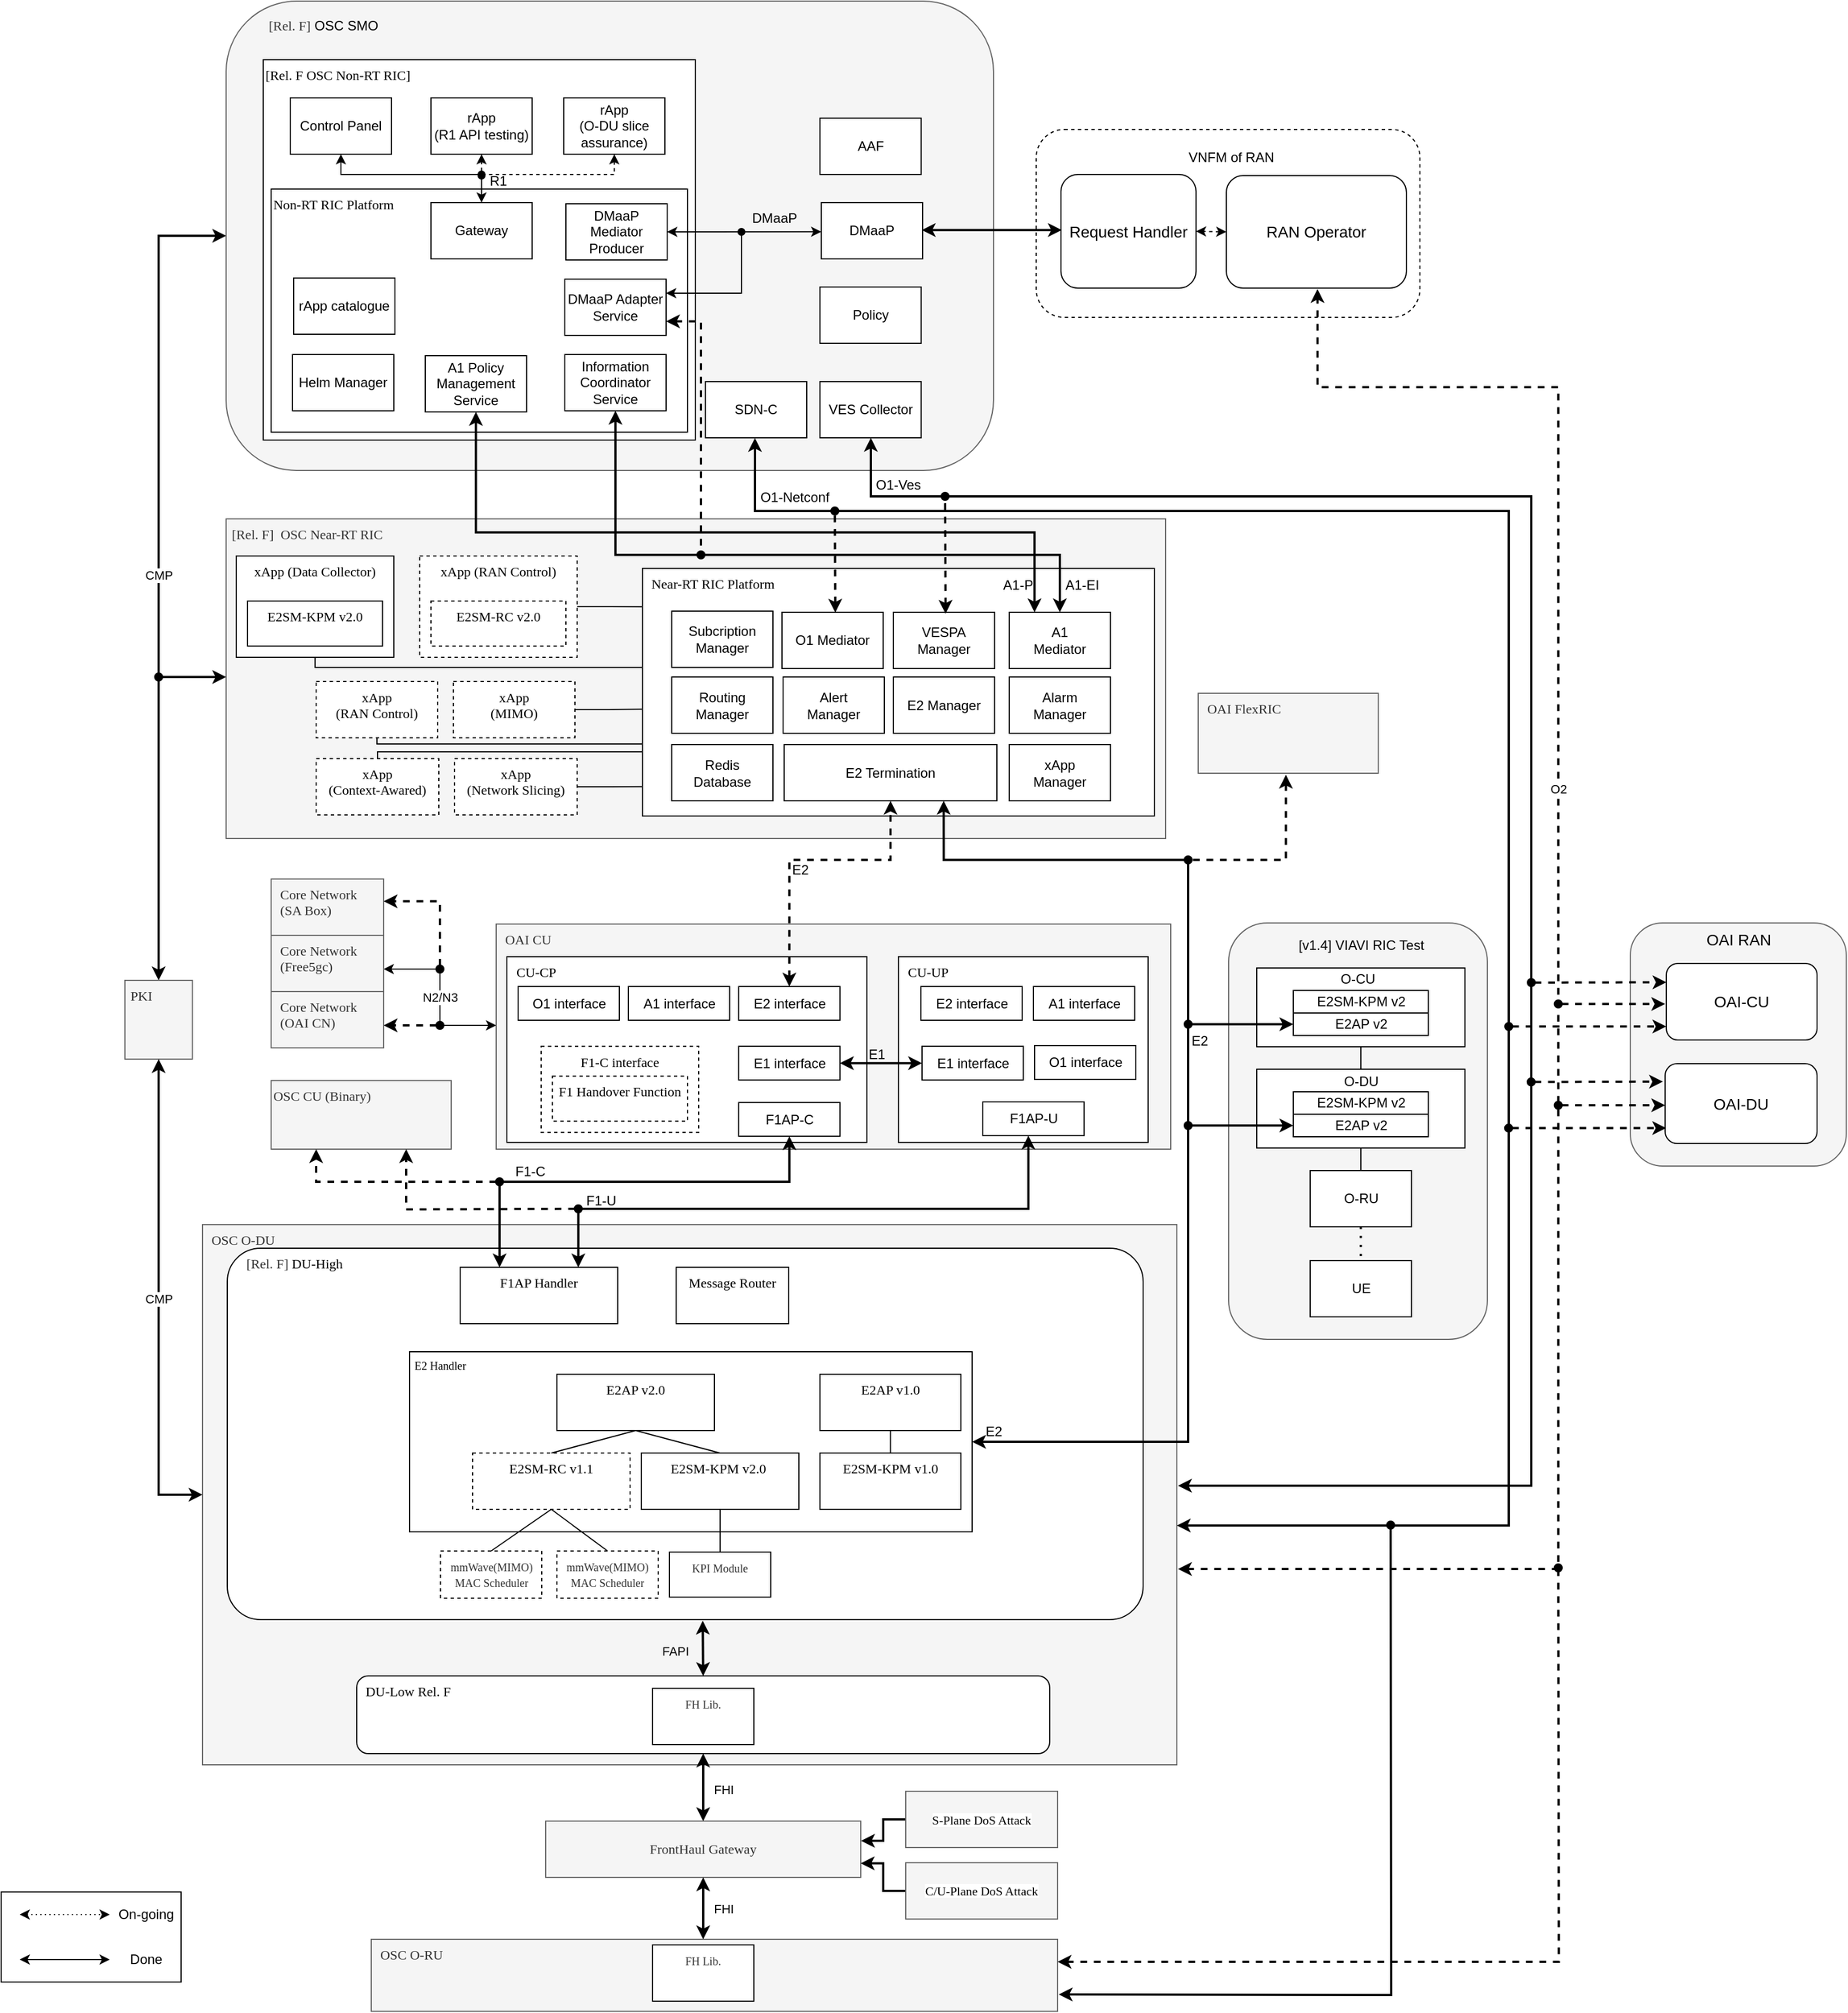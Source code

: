 <mxfile version="20.8.1" type="github" pages="3">
  <diagram id="GCTNkGHxwYppjVdPjIny" name="ALL - Development Status">
    <mxGraphModel dx="3187" dy="1713" grid="1" gridSize="10" guides="1" tooltips="1" connect="1" arrows="1" fold="1" page="1" pageScale="1" pageWidth="850" pageHeight="1100" math="0" shadow="0">
      <root>
        <mxCell id="0" />
        <mxCell id="1" parent="0" />
        <mxCell id="Nj2JkXI4M38ToFFQXud2-1" value="CMP" style="edgeStyle=orthogonalEdgeStyle;rounded=0;orthogonalLoop=1;jettySize=auto;html=1;exitX=0;exitY=0.5;exitDx=0;exitDy=0;strokeColor=default;strokeWidth=2;startArrow=classic;startFill=1;endArrow=classic;endFill=1;entryX=0.5;entryY=0;entryDx=0;entryDy=0;" parent="1" source="Nj2JkXI4M38ToFFQXud2-2" target="Nj2JkXI4M38ToFFQXud2-146" edge="1">
          <mxGeometry relative="1" as="geometry">
            <Array as="points">
              <mxPoint x="160" y="269" />
            </Array>
          </mxGeometry>
        </mxCell>
        <mxCell id="Nj2JkXI4M38ToFFQXud2-2" value="" style="rounded=1;whiteSpace=wrap;html=1;fillColor=#f5f5f5;fontColor=#333333;strokeColor=#666666;" parent="1" vertex="1">
          <mxGeometry x="220" y="60" width="682" height="417" as="geometry" />
        </mxCell>
        <mxCell id="Nj2JkXI4M38ToFFQXud2-3" value="&lt;font face=&quot;Comic Sans MS&quot;&gt;&amp;nbsp; OAI CU&lt;/font&gt;" style="rounded=0;whiteSpace=wrap;html=1;fillColor=#f5f5f5;fontColor=#333333;strokeColor=#666666;imageVerticalAlign=middle;align=left;labelPosition=center;verticalLabelPosition=middle;verticalAlign=top;" parent="1" vertex="1">
          <mxGeometry x="460" y="880" width="599.5" height="200" as="geometry" />
        </mxCell>
        <mxCell id="Nj2JkXI4M38ToFFQXud2-4" value="[Rel. F OSC Non-RT RIC]" style="rounded=0;whiteSpace=wrap;html=1;labelBackgroundColor=none;fontFamily=Comic Sans MS;verticalAlign=top;align=left;" parent="1" vertex="1">
          <mxGeometry x="253" y="112" width="384" height="338" as="geometry" />
        </mxCell>
        <mxCell id="Nj2JkXI4M38ToFFQXud2-5" value="&lt;font face=&quot;Comic Sans MS&quot;&gt;&amp;nbsp;&lt;/font&gt;&lt;span style=&quot;font-family: &amp;quot;Comic Sans MS&amp;quot;;&quot;&gt;[Rel. F]&amp;nbsp;&lt;/span&gt;&lt;font face=&quot;Comic Sans MS&quot;&gt;&amp;nbsp;OSC Near-RT RIC&amp;nbsp;&lt;/font&gt;" style="rounded=0;whiteSpace=wrap;html=1;fillColor=#f5f5f5;fontColor=#333333;strokeColor=#666666;imageVerticalAlign=middle;align=left;labelPosition=center;verticalLabelPosition=middle;verticalAlign=top;" parent="1" vertex="1">
          <mxGeometry x="220" y="520" width="835" height="284" as="geometry" />
        </mxCell>
        <mxCell id="Nj2JkXI4M38ToFFQXud2-6" value="&lt;font face=&quot;Comic Sans MS&quot;&gt;&amp;nbsp; OSC O-DU&lt;/font&gt;" style="rounded=0;whiteSpace=wrap;html=1;fillColor=#f5f5f5;fontColor=#333333;strokeColor=#666666;verticalAlign=top;align=left;" parent="1" vertex="1">
          <mxGeometry x="199" y="1147" width="866" height="480" as="geometry" />
        </mxCell>
        <mxCell id="Nj2JkXI4M38ToFFQXud2-7" value="&lt;font face=&quot;Comic Sans MS&quot;&gt;&amp;nbsp; OSC O-RU&lt;/font&gt;" style="rounded=0;whiteSpace=wrap;html=1;fillColor=#f5f5f5;fontColor=#333333;strokeColor=#666666;verticalAlign=top;align=left;" parent="1" vertex="1">
          <mxGeometry x="349" y="1782" width="610" height="64" as="geometry" />
        </mxCell>
        <mxCell id="Nj2JkXI4M38ToFFQXud2-8" value="&lt;font face=&quot;Comic Sans MS&quot;&gt;&amp;nbsp; &amp;nbsp; &amp;nbsp;&lt;/font&gt;&lt;span style=&quot;color: rgb(51, 51, 51); font-family: &amp;quot;Comic Sans MS&amp;quot;;&quot;&gt;[Rel. F]&amp;nbsp;&lt;/span&gt;&lt;font face=&quot;Comic Sans MS&quot;&gt;DU-High&lt;/font&gt;" style="rounded=1;whiteSpace=wrap;html=1;verticalAlign=top;align=left;arcSize=9;" parent="1" vertex="1">
          <mxGeometry x="221" y="1168" width="814" height="330" as="geometry" />
        </mxCell>
        <mxCell id="Nj2JkXI4M38ToFFQXud2-9" value="&lt;font face=&quot;Comic Sans MS&quot;&gt;&amp;nbsp; DU-Low Rel. F&lt;/font&gt;" style="rounded=1;whiteSpace=wrap;html=1;verticalAlign=top;align=left;" parent="1" vertex="1">
          <mxGeometry x="336" y="1548" width="616" height="69" as="geometry" />
        </mxCell>
        <mxCell id="Nj2JkXI4M38ToFFQXud2-10" style="edgeStyle=orthogonalEdgeStyle;rounded=0;orthogonalLoop=1;jettySize=auto;html=1;exitX=1;exitY=0.5;exitDx=0;exitDy=0;entryX=0;entryY=0.155;entryDx=0;entryDy=0;entryPerimeter=0;strokeColor=default;strokeWidth=1;startArrow=none;startFill=0;endArrow=none;endFill=0;" parent="1" source="Nj2JkXI4M38ToFFQXud2-11" target="Nj2JkXI4M38ToFFQXud2-12" edge="1">
          <mxGeometry relative="1" as="geometry" />
        </mxCell>
        <mxCell id="Nj2JkXI4M38ToFFQXud2-11" value="&lt;font&gt;xApp (RAN Control)&lt;/font&gt;" style="rounded=0;whiteSpace=wrap;html=1;labelBackgroundColor=none;fontFamily=Comic Sans MS;verticalAlign=top;align=center;dashed=1;" parent="1" vertex="1">
          <mxGeometry x="392" y="553" width="140" height="90" as="geometry" />
        </mxCell>
        <mxCell id="Nj2JkXI4M38ToFFQXud2-12" value="&lt;font&gt;&amp;nbsp; Near-RT RIC Platform&lt;/font&gt;" style="rounded=0;whiteSpace=wrap;html=1;labelBackgroundColor=none;fontFamily=Comic Sans MS;verticalAlign=top;align=left;" parent="1" vertex="1">
          <mxGeometry x="590" y="564" width="455" height="220" as="geometry" />
        </mxCell>
        <mxCell id="Nj2JkXI4M38ToFFQXud2-13" value="&lt;font face=&quot;Comic Sans MS&quot; style=&quot;font-size: 10px;&quot;&gt;&amp;nbsp;E2 Handler&lt;/font&gt;" style="rounded=0;whiteSpace=wrap;html=1;align=left;verticalAlign=top;fontSize=10;" parent="1" vertex="1">
          <mxGeometry x="383" y="1260" width="500" height="160" as="geometry" />
        </mxCell>
        <mxCell id="Nj2JkXI4M38ToFFQXud2-14" value="" style="endArrow=classic;startArrow=classic;html=1;rounded=0;exitX=0.5;exitY=0;exitDx=0;exitDy=0;strokeWidth=2;entryX=0.5;entryY=1;entryDx=0;entryDy=0;" parent="1" source="Nj2JkXI4M38ToFFQXud2-29" target="Nj2JkXI4M38ToFFQXud2-9" edge="1">
          <mxGeometry width="50" height="50" relative="1" as="geometry">
            <mxPoint x="640.41" y="1682" as="sourcePoint" />
            <mxPoint x="645" y="1632" as="targetPoint" />
          </mxGeometry>
        </mxCell>
        <mxCell id="Nj2JkXI4M38ToFFQXud2-15" value="FHI" style="edgeLabel;html=1;align=center;verticalAlign=middle;resizable=0;points=[];" parent="Nj2JkXI4M38ToFFQXud2-14" connectable="0" vertex="1">
          <mxGeometry x="0.172" relative="1" as="geometry">
            <mxPoint x="18" y="7" as="offset" />
          </mxGeometry>
        </mxCell>
        <mxCell id="Nj2JkXI4M38ToFFQXud2-16" value="" style="endArrow=classic;startArrow=classic;html=1;rounded=0;strokeWidth=2;" parent="1" edge="1">
          <mxGeometry width="50" height="50" relative="1" as="geometry">
            <mxPoint x="643.99" y="1548" as="sourcePoint" />
            <mxPoint x="643.58" y="1499" as="targetPoint" />
          </mxGeometry>
        </mxCell>
        <mxCell id="Nj2JkXI4M38ToFFQXud2-17" value="FAPI" style="edgeLabel;html=1;align=center;verticalAlign=middle;resizable=0;points=[];labelBackgroundColor=none;" parent="Nj2JkXI4M38ToFFQXud2-16" connectable="0" vertex="1">
          <mxGeometry x="0.029" y="-2" relative="1" as="geometry">
            <mxPoint x="-27" y="3" as="offset" />
          </mxGeometry>
        </mxCell>
        <mxCell id="Nj2JkXI4M38ToFFQXud2-18" style="edgeStyle=orthogonalEdgeStyle;rounded=0;orthogonalLoop=1;jettySize=auto;html=1;exitX=0.5;exitY=1;exitDx=0;exitDy=0;strokeColor=default;strokeWidth=1;startArrow=none;startFill=0;endArrow=none;endFill=0;entryX=-0.001;entryY=0.4;entryDx=0;entryDy=0;entryPerimeter=0;" parent="1" source="Nj2JkXI4M38ToFFQXud2-19" target="Nj2JkXI4M38ToFFQXud2-12" edge="1">
          <mxGeometry x="0.006" y="12" relative="1" as="geometry">
            <mxPoint x="590" y="651" as="targetPoint" />
            <Array as="points">
              <mxPoint x="299" y="652" />
            </Array>
            <mxPoint as="offset" />
          </mxGeometry>
        </mxCell>
        <mxCell id="Nj2JkXI4M38ToFFQXud2-19" value="xApp (Data Collector)" style="rounded=0;whiteSpace=wrap;html=1;labelBackgroundColor=none;fontFamily=Comic Sans MS;verticalAlign=top;align=center;" parent="1" vertex="1">
          <mxGeometry x="229" y="553" width="140" height="90" as="geometry" />
        </mxCell>
        <mxCell id="Nj2JkXI4M38ToFFQXud2-20" value="E2AP v1.0" style="rounded=0;whiteSpace=wrap;html=1;labelBackgroundColor=none;fontFamily=Comic Sans MS;verticalAlign=top;align=center;" parent="1" vertex="1">
          <mxGeometry x="747.75" y="1280" width="125.25" height="50" as="geometry" />
        </mxCell>
        <mxCell id="Nj2JkXI4M38ToFFQXud2-21" style="rounded=0;sketch=0;jumpStyle=none;orthogonalLoop=1;jettySize=auto;html=1;entryX=0.5;entryY=0;entryDx=0;entryDy=0;shadow=0;fontFamily=Helvetica;fontSize=12;fontColor=#000000;startArrow=none;startFill=0;endArrow=none;endFill=0;strokeWidth=1;exitX=0.5;exitY=1;exitDx=0;exitDy=0;" parent="1" source="Nj2JkXI4M38ToFFQXud2-22" target="Nj2JkXI4M38ToFFQXud2-116" edge="1">
          <mxGeometry relative="1" as="geometry">
            <mxPoint x="561.5" y="1440" as="targetPoint" />
          </mxGeometry>
        </mxCell>
        <mxCell id="Nj2JkXI4M38ToFFQXud2-22" value="E2SM-RC v1.1" style="rounded=0;whiteSpace=wrap;html=1;labelBackgroundColor=none;fontFamily=Comic Sans MS;verticalAlign=top;align=center;dashed=1;" parent="1" vertex="1">
          <mxGeometry x="439" y="1350" width="140" height="50" as="geometry" />
        </mxCell>
        <mxCell id="Nj2JkXI4M38ToFFQXud2-23" style="edgeStyle=orthogonalEdgeStyle;rounded=0;sketch=0;jumpStyle=none;orthogonalLoop=1;jettySize=auto;html=1;entryX=0.5;entryY=0;entryDx=0;entryDy=0;shadow=0;fontFamily=Helvetica;fontSize=12;fontColor=#000000;startArrow=none;startFill=0;endArrow=none;endFill=0;strokeWidth=1;exitX=0.5;exitY=1;exitDx=0;exitDy=0;" parent="1" source="Nj2JkXI4M38ToFFQXud2-24" target="Nj2JkXI4M38ToFFQXud2-25" edge="1">
          <mxGeometry x="-1" y="-19" relative="1" as="geometry">
            <Array as="points">
              <mxPoint x="659" y="1438" />
            </Array>
            <mxPoint x="-6" y="-1" as="offset" />
          </mxGeometry>
        </mxCell>
        <mxCell id="Nj2JkXI4M38ToFFQXud2-24" value="E2SM-KPM v2.0&amp;nbsp;" style="rounded=0;whiteSpace=wrap;html=1;labelBackgroundColor=none;fontFamily=Comic Sans MS;verticalAlign=top;align=center;" parent="1" vertex="1">
          <mxGeometry x="589" y="1350" width="140" height="50" as="geometry" />
        </mxCell>
        <mxCell id="Nj2JkXI4M38ToFFQXud2-25" value="&lt;span style=&quot;color: rgb(51, 51, 51); font-size: 10px;&quot;&gt;KPI Module&lt;/span&gt;" style="rounded=0;whiteSpace=wrap;html=1;labelBackgroundColor=none;fontFamily=Comic Sans MS;verticalAlign=top;align=center;" parent="1" vertex="1">
          <mxGeometry x="614" y="1438" width="90" height="40" as="geometry" />
        </mxCell>
        <mxCell id="Nj2JkXI4M38ToFFQXud2-26" value="&lt;span style=&quot;color: rgb(51, 51, 51); font-size: 10px;&quot;&gt;mmWave(MIMO)&lt;br&gt;MAC Scheduler&lt;br&gt;&lt;/span&gt;" style="rounded=0;whiteSpace=wrap;html=1;labelBackgroundColor=none;fontFamily=Comic Sans MS;verticalAlign=top;align=center;dashed=1;" parent="1" vertex="1">
          <mxGeometry x="410.5" y="1437" width="90" height="42" as="geometry" />
        </mxCell>
        <mxCell id="Nj2JkXI4M38ToFFQXud2-27" value="Message Router" style="rounded=0;whiteSpace=wrap;html=1;labelBackgroundColor=none;fontFamily=Comic Sans MS;verticalAlign=top;align=center;" parent="1" vertex="1">
          <mxGeometry x="620" y="1185" width="100" height="50" as="geometry" />
        </mxCell>
        <mxCell id="Nj2JkXI4M38ToFFQXud2-28" value="F1AP Handler" style="rounded=0;whiteSpace=wrap;html=1;labelBackgroundColor=none;fontFamily=Comic Sans MS;verticalAlign=top;align=center;" parent="1" vertex="1">
          <mxGeometry x="428" y="1185" width="140" height="50" as="geometry" />
        </mxCell>
        <mxCell id="Nj2JkXI4M38ToFFQXud2-29" value="&lt;font face=&quot;Comic Sans MS&quot;&gt;FrontHaul Gateway&lt;/font&gt;" style="rounded=0;whiteSpace=wrap;html=1;fillColor=#f5f5f5;fontColor=#333333;strokeColor=#666666;verticalAlign=middle;align=center;" parent="1" vertex="1">
          <mxGeometry x="504" y="1677" width="280" height="50" as="geometry" />
        </mxCell>
        <mxCell id="Nj2JkXI4M38ToFFQXud2-30" value="" style="endArrow=classic;startArrow=classic;html=1;rounded=0;entryX=0.5;entryY=1;entryDx=0;entryDy=0;strokeWidth=2;" parent="1" target="Nj2JkXI4M38ToFFQXud2-29" edge="1">
          <mxGeometry width="50" height="50" relative="1" as="geometry">
            <mxPoint x="644" y="1782.0" as="sourcePoint" />
            <mxPoint x="644" y="1752" as="targetPoint" />
          </mxGeometry>
        </mxCell>
        <mxCell id="Nj2JkXI4M38ToFFQXud2-31" value="FHI" style="edgeLabel;html=1;align=center;verticalAlign=middle;resizable=0;points=[];" parent="Nj2JkXI4M38ToFFQXud2-30" connectable="0" vertex="1">
          <mxGeometry x="0.172" relative="1" as="geometry">
            <mxPoint x="18" y="5" as="offset" />
          </mxGeometry>
        </mxCell>
        <mxCell id="Nj2JkXI4M38ToFFQXud2-32" value="" style="endArrow=classic;html=1;shadow=0;sketch=0;fontFamily=Helvetica;fontSize=11;fontColor=#000000;jumpStyle=none;fillColor=#e51400;strokeColor=default;strokeWidth=2;exitX=0;exitY=0.5;exitDx=0;exitDy=0;entryX=1;entryY=0.75;entryDx=0;entryDy=0;edgeStyle=orthogonalEdgeStyle;rounded=0;" parent="1" source="Nj2JkXI4M38ToFFQXud2-89" target="Nj2JkXI4M38ToFFQXud2-29" edge="1">
          <mxGeometry width="50" height="50" relative="1" as="geometry">
            <mxPoint x="833" y="1742" as="sourcePoint" />
            <mxPoint x="663" y="1692" as="targetPoint" />
          </mxGeometry>
        </mxCell>
        <mxCell id="Nj2JkXI4M38ToFFQXud2-33" value="" style="endArrow=classic;html=1;shadow=0;sketch=0;fontFamily=Helvetica;fontSize=11;fontColor=#000000;jumpStyle=none;fillColor=#e51400;strokeColor=default;strokeWidth=2;exitX=0;exitY=0.5;exitDx=0;exitDy=0;entryX=1.001;entryY=0.35;entryDx=0;entryDy=0;entryPerimeter=0;edgeStyle=orthogonalEdgeStyle;rounded=0;" parent="1" source="Nj2JkXI4M38ToFFQXud2-88" target="Nj2JkXI4M38ToFFQXud2-29" edge="1">
          <mxGeometry width="50" height="50" relative="1" as="geometry">
            <mxPoint x="899" y="1655" as="sourcePoint" />
            <mxPoint x="779" y="1717" as="targetPoint" />
          </mxGeometry>
        </mxCell>
        <mxCell id="Nj2JkXI4M38ToFFQXud2-34" style="edgeStyle=orthogonalEdgeStyle;rounded=0;sketch=0;jumpStyle=none;orthogonalLoop=1;jettySize=auto;html=1;shadow=0;fontFamily=Comic Sans MS;fontSize=11;fontColor=#000000;startArrow=classic;startFill=1;endArrow=oval;endFill=1;strokeWidth=2;dashed=1;exitX=0.487;exitY=1.019;exitDx=0;exitDy=0;exitPerimeter=0;" parent="1" source="Nj2JkXI4M38ToFFQXud2-35" edge="1">
          <mxGeometry relative="1" as="geometry">
            <mxPoint x="1298" y="676" as="sourcePoint" />
            <mxPoint x="1075" y="823" as="targetPoint" />
            <Array as="points">
              <mxPoint x="1162" y="823" />
            </Array>
          </mxGeometry>
        </mxCell>
        <mxCell id="Nj2JkXI4M38ToFFQXud2-35" value="&lt;font face=&quot;Comic Sans MS&quot;&gt;&amp;nbsp; OAI FlexRIC&lt;/font&gt;" style="rounded=0;whiteSpace=wrap;html=1;fillColor=#f5f5f5;fontColor=#333333;strokeColor=#666666;imageVerticalAlign=middle;align=left;labelPosition=center;verticalLabelPosition=middle;verticalAlign=top;" parent="1" vertex="1">
          <mxGeometry x="1084" y="675" width="160" height="71" as="geometry" />
        </mxCell>
        <mxCell id="Nj2JkXI4M38ToFFQXud2-36" value="&lt;font face=&quot;Comic Sans MS&quot;&gt;&amp;nbsp; CU-CP&lt;/font&gt;" style="rounded=0;whiteSpace=wrap;html=1;align=left;verticalAlign=top;" parent="1" vertex="1">
          <mxGeometry x="469.5" y="909" width="320" height="165" as="geometry" />
        </mxCell>
        <mxCell id="Nj2JkXI4M38ToFFQXud2-37" value="&lt;font face=&quot;Comic Sans MS&quot;&gt;&amp;nbsp; Core Network&lt;br&gt;&amp;nbsp; (SA Box)&lt;br&gt;&lt;/font&gt;" style="rounded=0;whiteSpace=wrap;html=1;fillColor=#f5f5f5;fontColor=#333333;strokeColor=#666666;align=left;verticalAlign=top;" parent="1" vertex="1">
          <mxGeometry x="260" y="840" width="100" height="50" as="geometry" />
        </mxCell>
        <mxCell id="e6I7EKc_RmVB1ApmAOoY-9" value="N2/N3" style="edgeStyle=orthogonalEdgeStyle;rounded=0;orthogonalLoop=1;jettySize=auto;html=1;endArrow=classic;endFill=1;startArrow=classic;startFill=1;entryX=0;entryY=0.45;entryDx=0;entryDy=0;entryPerimeter=0;" edge="1" parent="1" source="Nj2JkXI4M38ToFFQXud2-39" target="Nj2JkXI4M38ToFFQXud2-3">
          <mxGeometry relative="1" as="geometry">
            <mxPoint x="450" y="970" as="targetPoint" />
            <Array as="points">
              <mxPoint x="410" y="920" />
              <mxPoint x="410" y="970" />
            </Array>
          </mxGeometry>
        </mxCell>
        <mxCell id="Nj2JkXI4M38ToFFQXud2-39" value="&lt;font face=&quot;Comic Sans MS&quot;&gt;&amp;nbsp; Core Network&lt;br&gt;&amp;nbsp; (&lt;/font&gt;&lt;span style=&quot;font-family: &amp;quot;Comic Sans MS&amp;quot;;&quot;&gt;Free5gc&lt;/span&gt;&lt;font face=&quot;Comic Sans MS&quot;&gt;)&lt;br&gt;&lt;/font&gt;" style="rounded=0;whiteSpace=wrap;html=1;fillColor=#f5f5f5;fontColor=#333333;strokeColor=#666666;align=left;verticalAlign=top;" parent="1" vertex="1">
          <mxGeometry x="260" y="890" width="100" height="50" as="geometry" />
        </mxCell>
        <mxCell id="Nj2JkXI4M38ToFFQXud2-40" value="&lt;font face=&quot;Comic Sans MS&quot;&gt;&amp;nbsp; Core Network&lt;br&gt;&amp;nbsp; (OAI CN)&lt;br&gt;&lt;/font&gt;" style="rounded=0;whiteSpace=wrap;html=1;fillColor=#f5f5f5;fontColor=#333333;strokeColor=#666666;align=left;verticalAlign=top;" parent="1" vertex="1">
          <mxGeometry x="260" y="940" width="100" height="50" as="geometry" />
        </mxCell>
        <mxCell id="Nj2JkXI4M38ToFFQXud2-41" value="" style="endArrow=none;html=1;rounded=0;shadow=0;sketch=0;fontFamily=Helvetica;fontSize=12;fontColor=#000000;strokeWidth=1;jumpStyle=none;exitX=0.5;exitY=0;exitDx=0;exitDy=0;" parent="1" source="Nj2JkXI4M38ToFFQXud2-22" edge="1">
          <mxGeometry width="50" height="50" relative="1" as="geometry">
            <mxPoint x="544" y="1370" as="sourcePoint" />
            <mxPoint x="584" y="1330" as="targetPoint" />
          </mxGeometry>
        </mxCell>
        <mxCell id="Nj2JkXI4M38ToFFQXud2-42" value="E2SM-KPM v2.0" style="rounded=0;whiteSpace=wrap;html=1;labelBackgroundColor=none;fontFamily=Comic Sans MS;verticalAlign=top;align=center;" parent="1" vertex="1">
          <mxGeometry x="239" y="593" width="120" height="40" as="geometry" />
        </mxCell>
        <mxCell id="Nj2JkXI4M38ToFFQXud2-43" value="E2AP v2.0" style="rounded=0;whiteSpace=wrap;html=1;labelBackgroundColor=none;fontFamily=Comic Sans MS;verticalAlign=top;align=center;" parent="1" vertex="1">
          <mxGeometry x="514" y="1280" width="140" height="50" as="geometry" />
        </mxCell>
        <mxCell id="Nj2JkXI4M38ToFFQXud2-44" value="E2SM-KPM v1.0" style="rounded=0;whiteSpace=wrap;html=1;labelBackgroundColor=none;fontFamily=Comic Sans MS;verticalAlign=top;align=center;" parent="1" vertex="1">
          <mxGeometry x="747.75" y="1350" width="125.25" height="50" as="geometry" />
        </mxCell>
        <mxCell id="Nj2JkXI4M38ToFFQXud2-45" value="" style="endArrow=none;html=1;rounded=0;shadow=0;sketch=0;fontFamily=Helvetica;fontSize=12;fontColor=#000000;strokeWidth=1;jumpStyle=none;exitX=0.5;exitY=0;exitDx=0;exitDy=0;" parent="1" source="Nj2JkXI4M38ToFFQXud2-24" edge="1">
          <mxGeometry width="50" height="50" relative="1" as="geometry">
            <mxPoint x="644" y="1480" as="sourcePoint" />
            <mxPoint x="584" y="1330" as="targetPoint" />
          </mxGeometry>
        </mxCell>
        <mxCell id="Nj2JkXI4M38ToFFQXud2-46" value="" style="endArrow=none;html=1;rounded=0;shadow=0;sketch=0;fontFamily=Helvetica;fontSize=12;fontColor=#000000;strokeWidth=1;jumpStyle=none;exitX=0.5;exitY=0;exitDx=0;exitDy=0;entryX=0.5;entryY=1;entryDx=0;entryDy=0;" parent="1" source="Nj2JkXI4M38ToFFQXud2-44" target="Nj2JkXI4M38ToFFQXud2-20" edge="1">
          <mxGeometry width="50" height="50" relative="1" as="geometry">
            <mxPoint x="753.5" y="1380" as="sourcePoint" />
            <mxPoint x="803.5" y="1330" as="targetPoint" />
          </mxGeometry>
        </mxCell>
        <mxCell id="Nj2JkXI4M38ToFFQXud2-47" value="E2SM-RC v2.0" style="rounded=0;whiteSpace=wrap;html=1;labelBackgroundColor=none;fontFamily=Comic Sans MS;verticalAlign=top;align=center;dashed=1;" parent="1" vertex="1">
          <mxGeometry x="402" y="593" width="120" height="40" as="geometry" />
        </mxCell>
        <mxCell id="Nj2JkXI4M38ToFFQXud2-48" value="&lt;span style=&quot;color: rgb(51, 51, 51); font-size: 10px;&quot;&gt;FH Lib.&lt;/span&gt;" style="rounded=0;whiteSpace=wrap;html=1;labelBackgroundColor=none;fontFamily=Comic Sans MS;verticalAlign=top;align=center;" parent="1" vertex="1">
          <mxGeometry x="599" y="1559" width="90" height="50" as="geometry" />
        </mxCell>
        <mxCell id="Nj2JkXI4M38ToFFQXud2-49" value="&lt;span style=&quot;color: rgb(51, 51, 51); font-size: 10px;&quot;&gt;FH Lib.&lt;/span&gt;" style="rounded=0;whiteSpace=wrap;html=1;labelBackgroundColor=none;fontFamily=Comic Sans MS;verticalAlign=top;align=center;" parent="1" vertex="1">
          <mxGeometry x="599" y="1787" width="90" height="50" as="geometry" />
        </mxCell>
        <mxCell id="Nj2JkXI4M38ToFFQXud2-50" style="edgeStyle=orthogonalEdgeStyle;rounded=0;orthogonalLoop=1;jettySize=auto;html=1;exitX=1;exitY=0.5;exitDx=0;exitDy=0;strokeColor=default;strokeWidth=1;startArrow=none;startFill=0;endArrow=none;endFill=0;entryX=-0.001;entryY=0.569;entryDx=0;entryDy=0;entryPerimeter=0;" parent="1" source="Nj2JkXI4M38ToFFQXud2-51" target="Nj2JkXI4M38ToFFQXud2-12" edge="1">
          <mxGeometry relative="1" as="geometry">
            <mxPoint x="590" y="687" as="targetPoint" />
          </mxGeometry>
        </mxCell>
        <mxCell id="Nj2JkXI4M38ToFFQXud2-51" value="xApp&lt;br&gt;(MIMO)" style="rounded=0;whiteSpace=wrap;html=1;labelBackgroundColor=none;fontFamily=Comic Sans MS;verticalAlign=top;align=center;dashed=1;" parent="1" vertex="1">
          <mxGeometry x="422" y="664.5" width="108" height="50" as="geometry" />
        </mxCell>
        <mxCell id="Nj2JkXI4M38ToFFQXud2-52" style="edgeStyle=orthogonalEdgeStyle;rounded=0;orthogonalLoop=1;jettySize=auto;html=1;exitX=0.5;exitY=1;exitDx=0;exitDy=0;entryX=0;entryY=0.709;entryDx=0;entryDy=0;entryPerimeter=0;strokeColor=default;strokeWidth=1;startArrow=none;startFill=0;endArrow=none;endFill=0;" parent="1" source="Nj2JkXI4M38ToFFQXud2-53" target="Nj2JkXI4M38ToFFQXud2-12" edge="1">
          <mxGeometry relative="1" as="geometry">
            <Array as="points">
              <mxPoint x="354" y="720" />
            </Array>
          </mxGeometry>
        </mxCell>
        <mxCell id="Nj2JkXI4M38ToFFQXud2-53" value="xApp&lt;br&gt;(RAN Control)" style="rounded=0;whiteSpace=wrap;html=1;labelBackgroundColor=none;fontFamily=Comic Sans MS;verticalAlign=top;align=center;dashed=1;" parent="1" vertex="1">
          <mxGeometry x="300" y="664.5" width="108" height="50" as="geometry" />
        </mxCell>
        <mxCell id="Nj2JkXI4M38ToFFQXud2-54" style="edgeStyle=orthogonalEdgeStyle;rounded=0;orthogonalLoop=1;jettySize=auto;html=1;exitX=0.5;exitY=0;exitDx=0;exitDy=0;strokeColor=default;strokeWidth=1;startArrow=none;startFill=0;endArrow=none;endFill=0;" parent="1" source="Nj2JkXI4M38ToFFQXud2-55" edge="1">
          <mxGeometry relative="1" as="geometry">
            <mxPoint x="590.0" y="727" as="targetPoint" />
            <Array as="points">
              <mxPoint x="355" y="727" />
              <mxPoint x="590" y="727" />
            </Array>
          </mxGeometry>
        </mxCell>
        <mxCell id="Nj2JkXI4M38ToFFQXud2-55" value="xApp&lt;br&gt;(Context-Awared)" style="rounded=0;whiteSpace=wrap;html=1;labelBackgroundColor=none;fontFamily=Comic Sans MS;verticalAlign=top;align=center;dashed=1;" parent="1" vertex="1">
          <mxGeometry x="300" y="733" width="109" height="50" as="geometry" />
        </mxCell>
        <mxCell id="Nj2JkXI4M38ToFFQXud2-56" style="edgeStyle=orthogonalEdgeStyle;rounded=0;orthogonalLoop=1;jettySize=auto;html=1;exitX=1;exitY=0.5;exitDx=0;exitDy=0;entryX=0;entryY=0.881;entryDx=0;entryDy=0;entryPerimeter=0;strokeColor=default;strokeWidth=1;startArrow=none;startFill=0;endArrow=none;endFill=0;" parent="1" source="Nj2JkXI4M38ToFFQXud2-57" target="Nj2JkXI4M38ToFFQXud2-12" edge="1">
          <mxGeometry relative="1" as="geometry" />
        </mxCell>
        <mxCell id="Nj2JkXI4M38ToFFQXud2-57" value="xApp&lt;br&gt;(Network Slicing)" style="rounded=0;whiteSpace=wrap;html=1;labelBackgroundColor=none;fontFamily=Comic Sans MS;verticalAlign=top;align=center;dashed=1;" parent="1" vertex="1">
          <mxGeometry x="423" y="733" width="109" height="50" as="geometry" />
        </mxCell>
        <mxCell id="Nj2JkXI4M38ToFFQXud2-58" value="" style="rounded=1;whiteSpace=wrap;html=1;fillColor=#f5f5f5;fontColor=#333333;strokeColor=#666666;" parent="1" vertex="1">
          <mxGeometry x="1111" y="879" width="230" height="370" as="geometry" />
        </mxCell>
        <mxCell id="Nj2JkXI4M38ToFFQXud2-59" value="[v1.4] VIAVI RIC Test" style="text;html=1;strokeColor=none;fillColor=none;align=center;verticalAlign=middle;whiteSpace=wrap;rounded=0;" parent="1" vertex="1">
          <mxGeometry x="1168.5" y="884" width="120" height="30" as="geometry" />
        </mxCell>
        <mxCell id="Nj2JkXI4M38ToFFQXud2-60" value="" style="rounded=0;whiteSpace=wrap;html=1;" parent="1" vertex="1">
          <mxGeometry x="1136" y="919" width="185" height="70" as="geometry" />
        </mxCell>
        <mxCell id="Nj2JkXI4M38ToFFQXud2-61" value="" style="rounded=0;whiteSpace=wrap;html=1;" parent="1" vertex="1">
          <mxGeometry x="1136" y="1009" width="185" height="70" as="geometry" />
        </mxCell>
        <mxCell id="Nj2JkXI4M38ToFFQXud2-62" value="O-RU" style="rounded=0;whiteSpace=wrap;html=1;" parent="1" vertex="1">
          <mxGeometry x="1183.5" y="1099" width="90" height="50" as="geometry" />
        </mxCell>
        <mxCell id="Nj2JkXI4M38ToFFQXud2-63" value="UE" style="rounded=0;whiteSpace=wrap;html=1;" parent="1" vertex="1">
          <mxGeometry x="1183.5" y="1179" width="90" height="50" as="geometry" />
        </mxCell>
        <mxCell id="Nj2JkXI4M38ToFFQXud2-64" value="" style="endArrow=none;html=1;rounded=0;entryX=0.5;entryY=1;entryDx=0;entryDy=0;exitX=0.5;exitY=0;exitDx=0;exitDy=0;" parent="1" source="Nj2JkXI4M38ToFFQXud2-61" target="Nj2JkXI4M38ToFFQXud2-60" edge="1">
          <mxGeometry width="50" height="50" relative="1" as="geometry">
            <mxPoint x="1306" y="1029" as="sourcePoint" />
            <mxPoint x="1356" y="979" as="targetPoint" />
          </mxGeometry>
        </mxCell>
        <mxCell id="Nj2JkXI4M38ToFFQXud2-65" value="" style="endArrow=none;html=1;rounded=0;entryX=0.5;entryY=1;entryDx=0;entryDy=0;exitX=0.5;exitY=0;exitDx=0;exitDy=0;" parent="1" source="Nj2JkXI4M38ToFFQXud2-62" target="Nj2JkXI4M38ToFFQXud2-61" edge="1">
          <mxGeometry width="50" height="50" relative="1" as="geometry">
            <mxPoint x="1191" y="1029" as="sourcePoint" />
            <mxPoint x="1191" y="999" as="targetPoint" />
          </mxGeometry>
        </mxCell>
        <mxCell id="Nj2JkXI4M38ToFFQXud2-66" value="" style="endArrow=none;dashed=1;html=1;dashPattern=1 3;strokeWidth=2;rounded=0;exitX=0.5;exitY=1;exitDx=0;exitDy=0;entryX=0.5;entryY=0;entryDx=0;entryDy=0;" parent="1" source="Nj2JkXI4M38ToFFQXud2-62" target="Nj2JkXI4M38ToFFQXud2-63" edge="1">
          <mxGeometry width="50" height="50" relative="1" as="geometry">
            <mxPoint x="1306" y="1029" as="sourcePoint" />
            <mxPoint x="1356" y="979" as="targetPoint" />
          </mxGeometry>
        </mxCell>
        <mxCell id="Nj2JkXI4M38ToFFQXud2-67" style="edgeStyle=orthogonalEdgeStyle;rounded=0;orthogonalLoop=1;jettySize=auto;html=1;exitX=0;exitY=0.5;exitDx=0;exitDy=0;strokeWidth=2;startArrow=classic;startFill=1;endArrow=oval;endFill=1;" parent="1" source="Nj2JkXI4M38ToFFQXud2-68" edge="1">
          <mxGeometry relative="1" as="geometry">
            <mxPoint x="1075" y="969" as="targetPoint" />
            <Array as="points">
              <mxPoint x="1075" y="969" />
            </Array>
          </mxGeometry>
        </mxCell>
        <mxCell id="Nj2JkXI4M38ToFFQXud2-68" value="E2AP v2" style="rounded=0;whiteSpace=wrap;html=1;" parent="1" vertex="1">
          <mxGeometry x="1168.5" y="959" width="120" height="20" as="geometry" />
        </mxCell>
        <mxCell id="Nj2JkXI4M38ToFFQXud2-69" value="E2SM-KPM v2" style="rounded=0;whiteSpace=wrap;html=1;" parent="1" vertex="1">
          <mxGeometry x="1168.5" y="939" width="120" height="20" as="geometry" />
        </mxCell>
        <mxCell id="Nj2JkXI4M38ToFFQXud2-70" style="edgeStyle=orthogonalEdgeStyle;rounded=0;orthogonalLoop=1;jettySize=auto;html=1;exitX=0;exitY=0.5;exitDx=0;exitDy=0;strokeWidth=2;startArrow=classic;startFill=1;endArrow=oval;endFill=1;" parent="1" source="Nj2JkXI4M38ToFFQXud2-71" edge="1">
          <mxGeometry relative="1" as="geometry">
            <mxPoint x="1075" y="1059" as="targetPoint" />
            <Array as="points">
              <mxPoint x="1075" y="1059" />
            </Array>
          </mxGeometry>
        </mxCell>
        <mxCell id="Nj2JkXI4M38ToFFQXud2-71" value="E2AP v2" style="rounded=0;whiteSpace=wrap;html=1;" parent="1" vertex="1">
          <mxGeometry x="1168.5" y="1049" width="120" height="20" as="geometry" />
        </mxCell>
        <mxCell id="Nj2JkXI4M38ToFFQXud2-72" value="E2SM-KPM v2" style="rounded=0;whiteSpace=wrap;html=1;" parent="1" vertex="1">
          <mxGeometry x="1168.5" y="1029" width="120" height="20" as="geometry" />
        </mxCell>
        <mxCell id="Nj2JkXI4M38ToFFQXud2-73" value="O-CU" style="text;html=1;strokeColor=none;fillColor=none;align=center;verticalAlign=middle;whiteSpace=wrap;rounded=0;" parent="1" vertex="1">
          <mxGeometry x="1196" y="914" width="60" height="30" as="geometry" />
        </mxCell>
        <mxCell id="Nj2JkXI4M38ToFFQXud2-74" value="O-DU" style="text;html=1;strokeColor=none;fillColor=none;align=center;verticalAlign=middle;whiteSpace=wrap;rounded=0;" parent="1" vertex="1">
          <mxGeometry x="1198.5" y="1005" width="60" height="30" as="geometry" />
        </mxCell>
        <mxCell id="Nj2JkXI4M38ToFFQXud2-75" value="" style="endArrow=classic;startArrow=classic;html=1;rounded=0;strokeWidth=2;edgeStyle=orthogonalEdgeStyle;entryX=0.75;entryY=1;entryDx=0;entryDy=0;exitX=1;exitY=0.5;exitDx=0;exitDy=0;" parent="1" source="Nj2JkXI4M38ToFFQXud2-13" target="Nj2JkXI4M38ToFFQXud2-78" edge="1">
          <mxGeometry width="50" height="50" relative="1" as="geometry">
            <mxPoint x="584" y="1227" as="sourcePoint" />
            <mxPoint x="857.75" y="828.5" as="targetPoint" />
            <Array as="points">
              <mxPoint x="1075" y="1340" />
              <mxPoint x="1075" y="823" />
              <mxPoint x="858" y="823" />
            </Array>
          </mxGeometry>
        </mxCell>
        <mxCell id="Nj2JkXI4M38ToFFQXud2-76" value="E2" style="edgeLabel;html=1;align=center;verticalAlign=middle;resizable=0;points=[];fontSize=12;fontFamily=Helvetica;fontColor=#000000;" parent="Nj2JkXI4M38ToFFQXud2-75" connectable="0" vertex="1">
          <mxGeometry x="0.336" y="-1" relative="1" as="geometry">
            <mxPoint x="9" y="106" as="offset" />
          </mxGeometry>
        </mxCell>
        <mxCell id="Nj2JkXI4M38ToFFQXud2-77" value="VESPA Manager" style="rounded=0;whiteSpace=wrap;html=1;strokeWidth=1;" parent="1" vertex="1">
          <mxGeometry x="813" y="603" width="90" height="50" as="geometry" />
        </mxCell>
        <mxCell id="Nj2JkXI4M38ToFFQXud2-78" value="E2 Termination" style="rounded=0;whiteSpace=wrap;html=1;strokeWidth=1;" parent="1" vertex="1">
          <mxGeometry x="716" y="720.5" width="189" height="50" as="geometry" />
        </mxCell>
        <mxCell id="Nj2JkXI4M38ToFFQXud2-79" value="E2 Manager" style="rounded=0;whiteSpace=wrap;html=1;strokeWidth=1;" parent="1" vertex="1">
          <mxGeometry x="813" y="660.5" width="90" height="50" as="geometry" />
        </mxCell>
        <mxCell id="Nj2JkXI4M38ToFFQXud2-80" value="Subcription Manager" style="rounded=0;whiteSpace=wrap;html=1;strokeWidth=1;" parent="1" vertex="1">
          <mxGeometry x="616" y="602" width="90" height="50" as="geometry" />
        </mxCell>
        <mxCell id="Nj2JkXI4M38ToFFQXud2-81" value="Alarm&lt;br&gt;Manager" style="rounded=0;whiteSpace=wrap;html=1;strokeWidth=1;" parent="1" vertex="1">
          <mxGeometry x="916" y="660.5" width="90" height="50" as="geometry" />
        </mxCell>
        <mxCell id="Nj2JkXI4M38ToFFQXud2-82" value="Alert&lt;br&gt;Manager" style="rounded=0;whiteSpace=wrap;html=1;strokeWidth=1;" parent="1" vertex="1">
          <mxGeometry x="715" y="660.5" width="90" height="50" as="geometry" />
        </mxCell>
        <mxCell id="Nj2JkXI4M38ToFFQXud2-83" value="Redis &lt;br&gt;Database" style="rounded=0;whiteSpace=wrap;html=1;strokeWidth=1;" parent="1" vertex="1">
          <mxGeometry x="616" y="720.5" width="90" height="50" as="geometry" />
        </mxCell>
        <mxCell id="Nj2JkXI4M38ToFFQXud2-84" value="Routing Manager" style="rounded=0;whiteSpace=wrap;html=1;strokeWidth=1;" parent="1" vertex="1">
          <mxGeometry x="616" y="660.5" width="90" height="50" as="geometry" />
        </mxCell>
        <mxCell id="Nj2JkXI4M38ToFFQXud2-85" value="xApp&lt;br&gt;Manager" style="rounded=0;whiteSpace=wrap;html=1;strokeWidth=1;" parent="1" vertex="1">
          <mxGeometry x="916" y="720.5" width="90" height="50" as="geometry" />
        </mxCell>
        <mxCell id="Nj2JkXI4M38ToFFQXud2-86" value="O1 Mediator" style="rounded=0;whiteSpace=wrap;html=1;strokeWidth=1;" parent="1" vertex="1">
          <mxGeometry x="714" y="603" width="90" height="50" as="geometry" />
        </mxCell>
        <mxCell id="Nj2JkXI4M38ToFFQXud2-87" value="A1 &lt;br&gt;Mediator" style="rounded=0;whiteSpace=wrap;html=1;strokeWidth=1;" parent="1" vertex="1">
          <mxGeometry x="916" y="603" width="90" height="50" as="geometry" />
        </mxCell>
        <mxCell id="Nj2JkXI4M38ToFFQXud2-88" value="&lt;span style=&quot;color: rgb(0, 0, 0); font-family: &amp;quot;Comic Sans MS&amp;quot;; font-size: 11px; background-color: rgb(255, 255, 255);&quot;&gt;S-Plane DoS Attack&lt;/span&gt;" style="rounded=0;whiteSpace=wrap;html=1;fillColor=#f5f5f5;fontColor=#333333;strokeColor=#666666;verticalAlign=middle;align=center;" parent="1" vertex="1">
          <mxGeometry x="824" y="1650.5" width="135" height="50" as="geometry" />
        </mxCell>
        <mxCell id="Nj2JkXI4M38ToFFQXud2-89" value="&lt;span style=&quot;color: rgb(0, 0, 0); font-family: &amp;quot;Comic Sans MS&amp;quot;; font-size: 11px; background-color: rgb(255, 255, 255);&quot;&gt;C/U-Plane DoS Attack&lt;/span&gt;" style="rounded=0;whiteSpace=wrap;html=1;fillColor=#f5f5f5;fontColor=#333333;strokeColor=#666666;verticalAlign=middle;align=center;" parent="1" vertex="1">
          <mxGeometry x="824" y="1714" width="135" height="50" as="geometry" />
        </mxCell>
        <mxCell id="Nj2JkXI4M38ToFFQXud2-90" value="&lt;span style=&quot;color: rgb(51, 51, 51); font-family: &amp;quot;Comic Sans MS&amp;quot;; text-align: left;&quot;&gt;[Rel. F]&lt;/span&gt;&amp;nbsp;OSC SMO" style="text;html=1;strokeColor=none;fillColor=none;align=center;verticalAlign=middle;whiteSpace=wrap;rounded=0;" parent="1" vertex="1">
          <mxGeometry x="244" y="67" width="125" height="30" as="geometry" />
        </mxCell>
        <mxCell id="Nj2JkXI4M38ToFFQXud2-91" value="VES Collector" style="rounded=0;whiteSpace=wrap;html=1;" parent="1" vertex="1">
          <mxGeometry x="747.75" y="398" width="90" height="50" as="geometry" />
        </mxCell>
        <mxCell id="Nj2JkXI4M38ToFFQXud2-92" value="SDN-C" style="rounded=0;whiteSpace=wrap;html=1;" parent="1" vertex="1">
          <mxGeometry x="646" y="398" width="90" height="50" as="geometry" />
        </mxCell>
        <mxCell id="Nj2JkXI4M38ToFFQXud2-93" value="O1-Netconf" style="text;html=1;strokeColor=none;fillColor=none;align=center;verticalAlign=middle;whiteSpace=wrap;rounded=0;" parent="1" vertex="1">
          <mxGeometry x="688" y="486" width="75" height="30" as="geometry" />
        </mxCell>
        <mxCell id="Nj2JkXI4M38ToFFQXud2-94" value="O1-Ves" style="text;html=1;strokeColor=none;fillColor=none;align=center;verticalAlign=middle;whiteSpace=wrap;rounded=0;" parent="1" vertex="1">
          <mxGeometry x="791.25" y="475" width="52.5" height="30" as="geometry" />
        </mxCell>
        <mxCell id="Nj2JkXI4M38ToFFQXud2-95" value="A1-P" style="text;html=1;strokeColor=none;fillColor=none;align=center;verticalAlign=middle;whiteSpace=wrap;rounded=0;" parent="1" vertex="1">
          <mxGeometry x="899" y="564" width="50" height="30" as="geometry" />
        </mxCell>
        <mxCell id="Nj2JkXI4M38ToFFQXud2-96" value="A1-EI" style="text;html=1;strokeColor=none;fillColor=none;align=center;verticalAlign=middle;whiteSpace=wrap;rounded=0;" parent="1" vertex="1">
          <mxGeometry x="956" y="564" width="50" height="30" as="geometry" />
        </mxCell>
        <mxCell id="Nj2JkXI4M38ToFFQXud2-97" value="E1 interface" style="rounded=0;whiteSpace=wrap;html=1;strokeWidth=1;" parent="1" vertex="1">
          <mxGeometry x="675.56" y="988.58" width="90" height="30" as="geometry" />
        </mxCell>
        <mxCell id="Nj2JkXI4M38ToFFQXud2-98" value="O1 interface" style="rounded=0;whiteSpace=wrap;html=1;strokeWidth=1;" parent="1" vertex="1">
          <mxGeometry x="479.5" y="935.5" width="90" height="30" as="geometry" />
        </mxCell>
        <mxCell id="Nj2JkXI4M38ToFFQXud2-99" value="E2 interface" style="rounded=0;whiteSpace=wrap;html=1;strokeWidth=1;" parent="1" vertex="1">
          <mxGeometry x="675.56" y="935.5" width="90" height="30" as="geometry" />
        </mxCell>
        <mxCell id="Nj2JkXI4M38ToFFQXud2-100" value="F1-C interface" style="rounded=0;whiteSpace=wrap;html=1;labelBackgroundColor=none;fontFamily=Comic Sans MS;verticalAlign=top;align=center;dashed=1;" parent="1" vertex="1">
          <mxGeometry x="500" y="988.58" width="140" height="76.5" as="geometry" />
        </mxCell>
        <mxCell id="Nj2JkXI4M38ToFFQXud2-101" value="F1 Handover Function" style="rounded=0;whiteSpace=wrap;html=1;labelBackgroundColor=none;fontFamily=Comic Sans MS;verticalAlign=top;align=center;dashed=1;" parent="1" vertex="1">
          <mxGeometry x="510" y="1015.08" width="120" height="40" as="geometry" />
        </mxCell>
        <mxCell id="Nj2JkXI4M38ToFFQXud2-102" style="edgeStyle=orthogonalEdgeStyle;rounded=0;sketch=0;jumpStyle=none;orthogonalLoop=1;jettySize=auto;html=1;shadow=0;fontFamily=Helvetica;fontSize=12;fontColor=#000000;startArrow=classic;startFill=1;endArrow=classic;endFill=1;strokeWidth=2;entryX=0.5;entryY=1;entryDx=0;entryDy=0;dashed=1;exitX=0.5;exitY=0;exitDx=0;exitDy=0;" parent="1" source="Nj2JkXI4M38ToFFQXud2-99" target="Nj2JkXI4M38ToFFQXud2-78" edge="1">
          <mxGeometry relative="1" as="geometry">
            <mxPoint x="715" y="862" as="targetPoint" />
            <Array as="points">
              <mxPoint x="721" y="823" />
              <mxPoint x="811" y="823" />
            </Array>
          </mxGeometry>
        </mxCell>
        <mxCell id="Nj2JkXI4M38ToFFQXud2-103" value="E2" style="edgeLabel;html=1;align=center;verticalAlign=middle;resizable=0;points=[];fontSize=12;fontFamily=Helvetica;fontColor=#000000;" parent="Nj2JkXI4M38ToFFQXud2-102" connectable="0" vertex="1">
          <mxGeometry x="0.007" y="2" relative="1" as="geometry">
            <mxPoint x="-7" y="11" as="offset" />
          </mxGeometry>
        </mxCell>
        <mxCell id="Nj2JkXI4M38ToFFQXud2-104" value="&lt;font face=&quot;Comic Sans MS&quot;&gt;&amp;nbsp; CU-UP&lt;/font&gt;" style="rounded=0;whiteSpace=wrap;html=1;align=left;verticalAlign=top;" parent="1" vertex="1">
          <mxGeometry x="817.5" y="909" width="222" height="165" as="geometry" />
        </mxCell>
        <mxCell id="Nj2JkXI4M38ToFFQXud2-105" value="E1 interface" style="rounded=0;whiteSpace=wrap;html=1;strokeWidth=1;" parent="1" vertex="1">
          <mxGeometry x="838.5" y="988.58" width="90" height="30" as="geometry" />
        </mxCell>
        <mxCell id="Nj2JkXI4M38ToFFQXud2-106" value="A1 interface" style="rounded=0;whiteSpace=wrap;html=1;strokeWidth=1;" parent="1" vertex="1">
          <mxGeometry x="937.5" y="935.5" width="90" height="30" as="geometry" />
        </mxCell>
        <mxCell id="Nj2JkXI4M38ToFFQXud2-107" value="O1 interface" style="rounded=0;whiteSpace=wrap;html=1;strokeWidth=1;" parent="1" vertex="1">
          <mxGeometry x="938.5" y="988" width="90" height="30" as="geometry" />
        </mxCell>
        <mxCell id="Nj2JkXI4M38ToFFQXud2-108" value="E2 interface" style="rounded=0;whiteSpace=wrap;html=1;strokeWidth=1;" parent="1" vertex="1">
          <mxGeometry x="837.5" y="935.5" width="90" height="30" as="geometry" />
        </mxCell>
        <mxCell id="Nj2JkXI4M38ToFFQXud2-109" value="F1AP-U" style="rounded=0;whiteSpace=wrap;html=1;strokeWidth=1;" parent="1" vertex="1">
          <mxGeometry x="892.5" y="1038" width="90" height="30" as="geometry" />
        </mxCell>
        <mxCell id="Nj2JkXI4M38ToFFQXud2-110" value="F1AP-C" style="rounded=0;whiteSpace=wrap;html=1;strokeWidth=1;" parent="1" vertex="1">
          <mxGeometry x="675.56" y="1038.58" width="90" height="30" as="geometry" />
        </mxCell>
        <mxCell id="Nj2JkXI4M38ToFFQXud2-111" style="edgeStyle=orthogonalEdgeStyle;rounded=0;sketch=0;jumpStyle=none;orthogonalLoop=1;jettySize=auto;html=1;entryX=0.25;entryY=0;entryDx=0;entryDy=0;shadow=0;fontFamily=Helvetica;fontSize=12;fontColor=#000000;startArrow=classic;startFill=1;endArrow=classic;endFill=1;strokeWidth=2;" parent="1" target="Nj2JkXI4M38ToFFQXud2-28" edge="1" source="Nj2JkXI4M38ToFFQXud2-110">
          <mxGeometry relative="1" as="geometry">
            <Array as="points">
              <mxPoint x="721" y="1109" />
              <mxPoint x="463" y="1109" />
            </Array>
            <mxPoint x="715.0" y="1072.0" as="sourcePoint" />
          </mxGeometry>
        </mxCell>
        <mxCell id="Nj2JkXI4M38ToFFQXud2-112" value="F1-C" style="edgeLabel;html=1;align=center;verticalAlign=middle;resizable=0;points=[];fontSize=12;fontFamily=Helvetica;fontColor=#000000;" parent="Nj2JkXI4M38ToFFQXud2-111" connectable="0" vertex="1">
          <mxGeometry x="-0.349" relative="1" as="geometry">
            <mxPoint x="-150" y="-9" as="offset" />
          </mxGeometry>
        </mxCell>
        <mxCell id="Nj2JkXI4M38ToFFQXud2-113" style="edgeStyle=orthogonalEdgeStyle;rounded=0;sketch=0;jumpStyle=none;orthogonalLoop=1;jettySize=auto;html=1;shadow=0;fontFamily=Helvetica;fontSize=21;fontColor=#000000;startArrow=classic;startFill=1;endArrow=classic;endFill=1;strokeWidth=2;entryX=0.75;entryY=0;entryDx=0;entryDy=0;" parent="1" source="Nj2JkXI4M38ToFFQXud2-109" target="Nj2JkXI4M38ToFFQXud2-28" edge="1">
          <mxGeometry x="0.258" y="100" relative="1" as="geometry">
            <mxPoint x="714.97" y="1114" as="targetPoint" />
            <mxPoint x="715" y="1002" as="sourcePoint" />
            <Array as="points">
              <mxPoint x="933" y="1133" />
              <mxPoint x="533" y="1133" />
            </Array>
            <mxPoint as="offset" />
          </mxGeometry>
        </mxCell>
        <mxCell id="Nj2JkXI4M38ToFFQXud2-114" value="&lt;font style=&quot;font-size: 12px;&quot;&gt;F1-U&lt;/font&gt;" style="edgeLabel;html=1;align=center;verticalAlign=middle;resizable=0;points=[];fontSize=21;fontFamily=Helvetica;fontColor=#000000;labelBorderColor=none;labelBackgroundColor=none;" parent="Nj2JkXI4M38ToFFQXud2-113" connectable="0" vertex="1">
          <mxGeometry x="-0.135" y="2" relative="1" as="geometry">
            <mxPoint x="-222" y="-13" as="offset" />
          </mxGeometry>
        </mxCell>
        <mxCell id="Nj2JkXI4M38ToFFQXud2-115" value="A1 interface" style="rounded=0;whiteSpace=wrap;html=1;strokeWidth=1;" parent="1" vertex="1">
          <mxGeometry x="577.5" y="935.5" width="90" height="30" as="geometry" />
        </mxCell>
        <mxCell id="Nj2JkXI4M38ToFFQXud2-116" value="&lt;span style=&quot;color: rgb(51, 51, 51); font-size: 10px;&quot;&gt;mmWave(MIMO)&lt;br&gt;MAC Scheduler&lt;br&gt;&lt;/span&gt;" style="rounded=0;whiteSpace=wrap;html=1;labelBackgroundColor=none;fontFamily=Comic Sans MS;verticalAlign=top;align=center;dashed=1;" parent="1" vertex="1">
          <mxGeometry x="514" y="1437" width="90" height="42" as="geometry" />
        </mxCell>
        <mxCell id="Nj2JkXI4M38ToFFQXud2-117" style="rounded=0;sketch=0;jumpStyle=none;orthogonalLoop=1;jettySize=auto;html=1;entryX=0.5;entryY=0;entryDx=0;entryDy=0;shadow=0;fontFamily=Helvetica;fontSize=12;fontColor=#000000;startArrow=none;startFill=0;endArrow=none;endFill=0;strokeWidth=1;exitX=0.5;exitY=1;exitDx=0;exitDy=0;" parent="1" source="Nj2JkXI4M38ToFFQXud2-22" target="Nj2JkXI4M38ToFFQXud2-26" edge="1">
          <mxGeometry relative="1" as="geometry">
            <mxPoint x="519" y="1410" as="sourcePoint" />
            <mxPoint x="584.06" y="1458" as="targetPoint" />
          </mxGeometry>
        </mxCell>
        <mxCell id="Nj2JkXI4M38ToFFQXud2-118" style="edgeStyle=none;rounded=0;orthogonalLoop=1;jettySize=auto;html=1;exitX=1;exitY=0.5;exitDx=0;exitDy=0;entryX=0;entryY=0.5;entryDx=0;entryDy=0;strokeColor=default;strokeWidth=2;startArrow=classic;startFill=1;endArrow=classic;endFill=1;" parent="1" source="Nj2JkXI4M38ToFFQXud2-97" target="Nj2JkXI4M38ToFFQXud2-105" edge="1">
          <mxGeometry relative="1" as="geometry" />
        </mxCell>
        <mxCell id="Nj2JkXI4M38ToFFQXud2-119" value="&lt;font face=&quot;Comic Sans MS&quot;&gt;OSC CU (Binary)&lt;/font&gt;" style="rounded=0;whiteSpace=wrap;html=1;fillColor=#f5f5f5;fontColor=#333333;strokeColor=#666666;imageVerticalAlign=middle;align=left;labelPosition=center;verticalLabelPosition=middle;verticalAlign=top;" parent="1" vertex="1">
          <mxGeometry x="260" y="1019" width="160" height="61" as="geometry" />
        </mxCell>
        <mxCell id="Nj2JkXI4M38ToFFQXud2-120" value="" style="endArrow=classic;html=1;rounded=0;strokeColor=default;strokeWidth=2;dashed=1;endFill=1;startArrow=oval;startFill=1;edgeStyle=orthogonalEdgeStyle;entryX=1;entryY=0.396;entryDx=0;entryDy=0;entryPerimeter=0;" parent="1" target="Nj2JkXI4M38ToFFQXud2-37" edge="1">
          <mxGeometry width="50" height="50" relative="1" as="geometry">
            <mxPoint x="410" y="920" as="sourcePoint" />
            <mxPoint x="345" y="945" as="targetPoint" />
            <Array as="points">
              <mxPoint x="410" y="860" />
            </Array>
          </mxGeometry>
        </mxCell>
        <mxCell id="Nj2JkXI4M38ToFFQXud2-121" value="" style="endArrow=classic;html=1;rounded=0;strokeColor=default;strokeWidth=2;dashed=1;edgeStyle=orthogonalEdgeStyle;startArrow=oval;startFill=1;entryX=1;entryY=0.6;entryDx=0;entryDy=0;entryPerimeter=0;" parent="1" target="Nj2JkXI4M38ToFFQXud2-40" edge="1">
          <mxGeometry width="50" height="50" relative="1" as="geometry">
            <mxPoint x="410" y="970" as="sourcePoint" />
            <mxPoint x="390" y="970" as="targetPoint" />
            <Array as="points">
              <mxPoint x="400" y="970" />
              <mxPoint x="400" y="970" />
            </Array>
          </mxGeometry>
        </mxCell>
        <mxCell id="Nj2JkXI4M38ToFFQXud2-122" value="" style="endArrow=classic;html=1;rounded=0;dashed=1;strokeColor=default;strokeWidth=2;entryX=0.25;entryY=1;entryDx=0;entryDy=0;edgeStyle=orthogonalEdgeStyle;startArrow=oval;startFill=1;" parent="1" target="Nj2JkXI4M38ToFFQXud2-119" edge="1">
          <mxGeometry width="50" height="50" relative="1" as="geometry">
            <mxPoint x="463.0" y="1109" as="sourcePoint" />
            <mxPoint x="466" y="1011" as="targetPoint" />
            <Array as="points">
              <mxPoint x="300" y="1109" />
            </Array>
          </mxGeometry>
        </mxCell>
        <mxCell id="Nj2JkXI4M38ToFFQXud2-123" value="" style="endArrow=classic;html=1;rounded=0;dashed=1;strokeColor=default;strokeWidth=2;entryX=0.75;entryY=1;entryDx=0;entryDy=0;edgeStyle=orthogonalEdgeStyle;startArrow=oval;startFill=1;" parent="1" target="Nj2JkXI4M38ToFFQXud2-119" edge="1">
          <mxGeometry width="50" height="50" relative="1" as="geometry">
            <mxPoint x="533.0" y="1133" as="sourcePoint" />
            <mxPoint x="282" y="1104" as="targetPoint" />
          </mxGeometry>
        </mxCell>
        <mxCell id="Nj2JkXI4M38ToFFQXud2-125" value="Non-RT RIC Platform" style="rounded=0;whiteSpace=wrap;html=1;labelBackgroundColor=none;fontFamily=Comic Sans MS;verticalAlign=top;align=left;" parent="1" vertex="1">
          <mxGeometry x="260" y="227" width="370" height="216" as="geometry" />
        </mxCell>
        <mxCell id="Nj2JkXI4M38ToFFQXud2-126" style="edgeStyle=orthogonalEdgeStyle;rounded=0;orthogonalLoop=1;jettySize=auto;html=1;exitX=1;exitY=0.5;exitDx=0;exitDy=0;entryX=-0.001;entryY=0.518;entryDx=0;entryDy=0;strokeColor=default;strokeWidth=1;startArrow=classic;startFill=1;endArrow=classic;endFill=1;entryPerimeter=0;" parent="1" source="Nj2JkXI4M38ToFFQXud2-127" target="Nj2JkXI4M38ToFFQXud2-137" edge="1">
          <mxGeometry relative="1" as="geometry">
            <Array as="points">
              <mxPoint x="749" y="265" />
            </Array>
          </mxGeometry>
        </mxCell>
        <mxCell id="Nj2JkXI4M38ToFFQXud2-127" value="DMaaP Mediator Producer" style="rounded=0;whiteSpace=wrap;html=1;strokeWidth=1;" parent="1" vertex="1">
          <mxGeometry x="522" y="240" width="90" height="50" as="geometry" />
        </mxCell>
        <mxCell id="Nj2JkXI4M38ToFFQXud2-128" style="edgeStyle=orthogonalEdgeStyle;rounded=0;orthogonalLoop=1;jettySize=auto;html=1;exitX=0.5;exitY=0;exitDx=0;exitDy=0;entryX=0.5;entryY=1;entryDx=0;entryDy=0;strokeColor=default;strokeWidth=1;startArrow=classic;startFill=1;endArrow=classic;endFill=1;" parent="1" source="Nj2JkXI4M38ToFFQXud2-129" target="Nj2JkXI4M38ToFFQXud2-138" edge="1">
          <mxGeometry relative="1" as="geometry">
            <Array as="points">
              <mxPoint x="447" y="214" />
              <mxPoint x="322" y="214" />
            </Array>
          </mxGeometry>
        </mxCell>
        <mxCell id="Nj2JkXI4M38ToFFQXud2-129" value="Gateway" style="rounded=0;whiteSpace=wrap;html=1;strokeWidth=1;" parent="1" vertex="1">
          <mxGeometry x="402" y="239" width="90" height="50" as="geometry" />
        </mxCell>
        <mxCell id="Nj2JkXI4M38ToFFQXud2-130" style="edgeStyle=orthogonalEdgeStyle;rounded=0;orthogonalLoop=1;jettySize=auto;html=1;exitX=1;exitY=0.25;exitDx=0;exitDy=0;strokeColor=default;strokeWidth=1;startArrow=classic;startFill=1;endArrow=oval;endFill=1;" parent="1" source="Nj2JkXI4M38ToFFQXud2-132" edge="1">
          <mxGeometry relative="1" as="geometry">
            <mxPoint x="678.0" y="265" as="targetPoint" />
            <Array as="points">
              <mxPoint x="678" y="319" />
            </Array>
          </mxGeometry>
        </mxCell>
        <mxCell id="Nj2JkXI4M38ToFFQXud2-131" style="edgeStyle=orthogonalEdgeStyle;rounded=0;orthogonalLoop=1;jettySize=auto;html=1;exitX=1;exitY=0.75;exitDx=0;exitDy=0;strokeColor=default;strokeWidth=2;startArrow=classic;startFill=1;endArrow=oval;endFill=1;dashed=1;" parent="1" source="Nj2JkXI4M38ToFFQXud2-132" edge="1">
          <mxGeometry relative="1" as="geometry">
            <mxPoint x="642" y="552" as="targetPoint" />
            <Array as="points">
              <mxPoint x="642" y="345" />
              <mxPoint x="642" y="552" />
            </Array>
          </mxGeometry>
        </mxCell>
        <mxCell id="Nj2JkXI4M38ToFFQXud2-132" value="DMaaP Adapter Service" style="rounded=0;whiteSpace=wrap;html=1;strokeWidth=1;" parent="1" vertex="1">
          <mxGeometry x="521" y="307" width="90" height="50" as="geometry" />
        </mxCell>
        <mxCell id="Nj2JkXI4M38ToFFQXud2-133" value="A1 Policy Management Service" style="rounded=0;whiteSpace=wrap;html=1;strokeWidth=1;" parent="1" vertex="1">
          <mxGeometry x="397" y="375" width="90" height="50" as="geometry" />
        </mxCell>
        <mxCell id="Nj2JkXI4M38ToFFQXud2-134" value="Helm Manager&lt;span style=&quot;color: rgba(0, 0, 0, 0); font-family: monospace; font-size: 0px; text-align: start;&quot;&gt;%3CmxGraphModel%3E%3Croot%3E%3CmxCell%20id%3D%220%22%2F%3E%3CmxCell%20id%3D%221%22%20parent%3D%220%22%2F%3E%3CmxCell%20id%3D%222%22%20value%3D%22Gateway%22%20style%3D%22rounded%3D0%3BwhiteSpace%3Dwrap%3Bhtml%3D1%3BstrokeWidth%3D1%3B%22%20vertex%3D%221%22%20parent%3D%221%22%3E%3CmxGeometry%20x%3D%22178%22%20y%3D%22-302%22%20width%3D%2290%22%20height%3D%2250%22%20as%3D%22geometry%22%2F%3E%3C%2FmxCell%3E%3C%2Froot%3E%3C%2FmxGraphModel%3E&lt;/span&gt;" style="rounded=0;whiteSpace=wrap;html=1;strokeWidth=1;" parent="1" vertex="1">
          <mxGeometry x="279" y="374" width="90" height="50" as="geometry" />
        </mxCell>
        <mxCell id="Nj2JkXI4M38ToFFQXud2-135" value="rApp catalogue" style="rounded=0;whiteSpace=wrap;html=1;strokeWidth=1;" parent="1" vertex="1">
          <mxGeometry x="280" y="306" width="90" height="50" as="geometry" />
        </mxCell>
        <mxCell id="Nj2JkXI4M38ToFFQXud2-136" value="Information Coordinator Service" style="rounded=0;whiteSpace=wrap;html=1;strokeWidth=1;" parent="1" vertex="1">
          <mxGeometry x="521" y="374" width="90" height="50" as="geometry" />
        </mxCell>
        <mxCell id="Nj2JkXI4M38ToFFQXud2-137" value="DMaaP" style="rounded=0;whiteSpace=wrap;html=1;strokeWidth=1;" parent="1" vertex="1">
          <mxGeometry x="749" y="239" width="90" height="50" as="geometry" />
        </mxCell>
        <mxCell id="Nj2JkXI4M38ToFFQXud2-138" value="Control Panel" style="rounded=0;whiteSpace=wrap;html=1;strokeWidth=1;" parent="1" vertex="1">
          <mxGeometry x="277" y="146" width="90" height="50" as="geometry" />
        </mxCell>
        <mxCell id="Nj2JkXI4M38ToFFQXud2-139" style="edgeStyle=orthogonalEdgeStyle;rounded=0;orthogonalLoop=1;jettySize=auto;html=1;exitX=0.5;exitY=1;exitDx=0;exitDy=0;strokeColor=default;strokeWidth=1;startArrow=classic;startFill=1;endArrow=oval;endFill=1;" parent="1" source="Nj2JkXI4M38ToFFQXud2-140" edge="1">
          <mxGeometry relative="1" as="geometry">
            <mxPoint x="447" y="189" as="targetPoint" />
          </mxGeometry>
        </mxCell>
        <mxCell id="Nj2JkXI4M38ToFFQXud2-140" value="rApp&lt;br&gt;(R1 API testing)" style="rounded=0;whiteSpace=wrap;html=1;strokeWidth=1;" parent="1" vertex="1">
          <mxGeometry x="402" y="146" width="90" height="50" as="geometry" />
        </mxCell>
        <mxCell id="Nj2JkXI4M38ToFFQXud2-141" style="edgeStyle=orthogonalEdgeStyle;rounded=0;orthogonalLoop=1;jettySize=auto;html=1;exitX=0.5;exitY=1;exitDx=0;exitDy=0;strokeColor=default;strokeWidth=1;startArrow=classic;startFill=1;endArrow=oval;endFill=1;dashed=1;" parent="1" source="Nj2JkXI4M38ToFFQXud2-142" edge="1">
          <mxGeometry relative="1" as="geometry">
            <mxPoint x="447" y="215" as="targetPoint" />
            <Array as="points">
              <mxPoint x="565" y="214" />
              <mxPoint x="447" y="214" />
            </Array>
          </mxGeometry>
        </mxCell>
        <mxCell id="Nj2JkXI4M38ToFFQXud2-142" value="rApp&lt;br&gt;(O-DU slice assurance)" style="rounded=0;whiteSpace=wrap;html=1;strokeWidth=1;" parent="1" vertex="1">
          <mxGeometry x="520" y="146" width="90" height="50" as="geometry" />
        </mxCell>
        <mxCell id="Nj2JkXI4M38ToFFQXud2-143" value="DMaaP" style="text;html=1;strokeColor=none;fillColor=none;align=center;verticalAlign=middle;whiteSpace=wrap;rounded=0;" parent="1" vertex="1">
          <mxGeometry x="681" y="238" width="52.5" height="30" as="geometry" />
        </mxCell>
        <mxCell id="Nj2JkXI4M38ToFFQXud2-144" value="R1" style="text;html=1;strokeColor=none;fillColor=none;align=center;verticalAlign=middle;whiteSpace=wrap;rounded=0;" parent="1" vertex="1">
          <mxGeometry x="451" y="213" width="22" height="13" as="geometry" />
        </mxCell>
        <mxCell id="Nj2JkXI4M38ToFFQXud2-145" value="" style="endArrow=classic;html=1;rounded=0;strokeColor=default;strokeWidth=1;entryX=0.5;entryY=1;entryDx=0;entryDy=0;startArrow=oval;startFill=1;dashed=1;" parent="1" target="Nj2JkXI4M38ToFFQXud2-140" edge="1">
          <mxGeometry width="50" height="50" relative="1" as="geometry">
            <mxPoint x="447" y="214" as="sourcePoint" />
            <mxPoint x="499" y="187" as="targetPoint" />
          </mxGeometry>
        </mxCell>
        <mxCell id="Nj2JkXI4M38ToFFQXud2-146" value="&lt;font face=&quot;Comic Sans MS&quot;&gt;&amp;nbsp;PKI&lt;/font&gt;" style="rounded=0;whiteSpace=wrap;html=1;fillColor=#f5f5f5;fontColor=#333333;strokeColor=#666666;imageVerticalAlign=middle;align=left;labelPosition=center;verticalLabelPosition=middle;verticalAlign=top;" parent="1" vertex="1">
          <mxGeometry x="130" y="930" width="60" height="70" as="geometry" />
        </mxCell>
        <mxCell id="Nj2JkXI4M38ToFFQXud2-147" value="" style="endArrow=oval;html=1;rounded=0;strokeColor=default;strokeWidth=2;endFill=1;startArrow=classic;startFill=1;edgeStyle=orthogonalEdgeStyle;" parent="1" edge="1">
          <mxGeometry width="50" height="50" relative="1" as="geometry">
            <mxPoint x="220" y="660.5" as="sourcePoint" />
            <mxPoint x="160" y="660" as="targetPoint" />
            <Array as="points">
              <mxPoint x="220" y="660.5" />
              <mxPoint x="160" y="660.5" />
            </Array>
          </mxGeometry>
        </mxCell>
        <mxCell id="Nj2JkXI4M38ToFFQXud2-148" value="CMP" style="endArrow=classic;html=1;rounded=0;strokeColor=default;strokeWidth=2;entryX=0.5;entryY=1;entryDx=0;entryDy=0;exitX=0;exitY=0.5;exitDx=0;exitDy=0;edgeStyle=orthogonalEdgeStyle;startArrow=classic;startFill=1;" parent="1" source="Nj2JkXI4M38ToFFQXud2-6" target="Nj2JkXI4M38ToFFQXud2-146" edge="1">
          <mxGeometry width="50" height="50" relative="1" as="geometry">
            <mxPoint x="70" y="988" as="sourcePoint" />
            <mxPoint x="120" y="938" as="targetPoint" />
          </mxGeometry>
        </mxCell>
        <mxCell id="Nj2JkXI4M38ToFFQXud2-151" value="" style="rounded=1;whiteSpace=wrap;html=1;fontSize=14;dashed=1;" parent="1" vertex="1">
          <mxGeometry x="940" y="174" width="341" height="167" as="geometry" />
        </mxCell>
        <mxCell id="Nj2JkXI4M38ToFFQXud2-152" value="Request Handler" style="rounded=1;whiteSpace=wrap;html=1;fontSize=14;" parent="1" vertex="1">
          <mxGeometry x="962" y="214" width="120" height="101" as="geometry" />
        </mxCell>
        <mxCell id="Nj2JkXI4M38ToFFQXud2-153" value="" style="endArrow=classic;startArrow=classic;html=1;rounded=0;fontSize=14;entryX=1;entryY=0.5;entryDx=0;entryDy=0;exitX=0;exitY=0.5;exitDx=0;exitDy=0;dashed=1;" parent="1" source="Nj2JkXI4M38ToFFQXud2-154" target="Nj2JkXI4M38ToFFQXud2-152" edge="1">
          <mxGeometry width="50" height="50" relative="1" as="geometry">
            <mxPoint x="1149" y="264" as="sourcePoint" />
            <mxPoint x="889" y="330" as="targetPoint" />
          </mxGeometry>
        </mxCell>
        <mxCell id="Nj2JkXI4M38ToFFQXud2-154" value="RAN Operator" style="rounded=1;whiteSpace=wrap;html=1;fontSize=14;" parent="1" vertex="1">
          <mxGeometry x="1109" y="215" width="160" height="100" as="geometry" />
        </mxCell>
        <mxCell id="Nj2JkXI4M38ToFFQXud2-155" value="VNFM of RAN" style="text;html=1;align=center;verticalAlign=middle;resizable=0;points=[];autosize=1;strokeColor=none;fillColor=none;" parent="1" vertex="1">
          <mxGeometry x="1066" y="186" width="94" height="26" as="geometry" />
        </mxCell>
        <mxCell id="Nj2JkXI4M38ToFFQXud2-156" value="" style="endArrow=classic;startArrow=classic;html=1;rounded=0;strokeColor=default;strokeWidth=2;exitX=0.992;exitY=0.487;exitDx=0;exitDy=0;exitPerimeter=0;entryX=0.006;entryY=0.489;entryDx=0;entryDy=0;entryPerimeter=0;edgeStyle=orthogonalEdgeStyle;" parent="1" source="Nj2JkXI4M38ToFFQXud2-137" target="Nj2JkXI4M38ToFFQXud2-152" edge="1">
          <mxGeometry width="50" height="50" relative="1" as="geometry">
            <mxPoint x="889" y="329" as="sourcePoint" />
            <mxPoint x="939" y="279" as="targetPoint" />
          </mxGeometry>
        </mxCell>
        <mxCell id="Nj2JkXI4M38ToFFQXud2-157" value="" style="rounded=1;whiteSpace=wrap;html=1;fillColor=#f5f5f5;fontColor=#333333;strokeColor=#666666;" parent="1" vertex="1">
          <mxGeometry x="1468" y="879" width="192" height="216" as="geometry" />
        </mxCell>
        <mxCell id="Nj2JkXI4M38ToFFQXud2-158" value="OAI-CU" style="rounded=1;whiteSpace=wrap;html=1;fontSize=14;" parent="1" vertex="1">
          <mxGeometry x="1500" y="915" width="134" height="68" as="geometry" />
        </mxCell>
        <mxCell id="Nj2JkXI4M38ToFFQXud2-159" value="OAI-DU" style="rounded=1;whiteSpace=wrap;html=1;fontSize=14;" parent="1" vertex="1">
          <mxGeometry x="1499" y="1004" width="135" height="71" as="geometry" />
        </mxCell>
        <mxCell id="Nj2JkXI4M38ToFFQXud2-160" value="&lt;font style=&quot;font-size: 14px;&quot;&gt;OAI RAN&lt;/font&gt;" style="text;html=1;align=center;verticalAlign=middle;resizable=0;points=[];autosize=1;strokeColor=none;fillColor=none;" parent="1" vertex="1">
          <mxGeometry x="1524" y="879" width="80" height="30" as="geometry" />
        </mxCell>
        <mxCell id="Nj2JkXI4M38ToFFQXud2-161" value="" style="endArrow=classic;startArrow=classic;html=1;rounded=0;strokeColor=default;strokeWidth=2;entryX=0.489;entryY=1.003;entryDx=0;entryDy=0;entryPerimeter=0;exitX=1;exitY=0.557;exitDx=0;exitDy=0;exitPerimeter=0;edgeStyle=orthogonalEdgeStyle;" parent="1" source="Nj2JkXI4M38ToFFQXud2-6" target="Nj2JkXI4M38ToFFQXud2-92" edge="1">
          <mxGeometry width="50" height="50" relative="1" as="geometry">
            <mxPoint x="771" y="605" as="sourcePoint" />
            <mxPoint x="821" y="555" as="targetPoint" />
            <Array as="points">
              <mxPoint x="1360" y="1414" />
              <mxPoint x="1360" y="513" />
              <mxPoint x="690" y="513" />
            </Array>
          </mxGeometry>
        </mxCell>
        <mxCell id="Nj2JkXI4M38ToFFQXud2-162" value="" style="endArrow=oval;startArrow=classic;html=1;rounded=0;strokeColor=default;strokeWidth=2;exitX=0.527;exitY=0.006;exitDx=0;exitDy=0;exitPerimeter=0;dashed=1;endFill=1;" parent="1" source="Nj2JkXI4M38ToFFQXud2-86" edge="1">
          <mxGeometry width="50" height="50" relative="1" as="geometry">
            <mxPoint x="657" y="555" as="sourcePoint" />
            <mxPoint x="761" y="513" as="targetPoint" />
          </mxGeometry>
        </mxCell>
        <mxCell id="Nj2JkXI4M38ToFFQXud2-163" value="" style="endArrow=oval;startArrow=classic;html=1;rounded=0;strokeColor=default;strokeWidth=2;exitX=0.527;exitY=0.006;exitDx=0;exitDy=0;exitPerimeter=0;dashed=1;endFill=1;" parent="1" edge="1">
          <mxGeometry x="0.322" y="-133" width="50" height="50" relative="1" as="geometry">
            <mxPoint x="859.43" y="604.3" as="sourcePoint" />
            <mxPoint x="859" y="500" as="targetPoint" />
            <mxPoint as="offset" />
          </mxGeometry>
        </mxCell>
        <mxCell id="Nj2JkXI4M38ToFFQXud2-164" value="" style="endArrow=oval;startArrow=classic;html=1;rounded=0;strokeColor=default;strokeWidth=2;endFill=1;edgeStyle=orthogonalEdgeStyle;" parent="1" edge="1">
          <mxGeometry width="50" height="50" relative="1" as="geometry">
            <mxPoint x="960" y="1831" as="sourcePoint" />
            <mxPoint x="1255" y="1414" as="targetPoint" />
          </mxGeometry>
        </mxCell>
        <mxCell id="Nj2JkXI4M38ToFFQXud2-165" value="" style="endArrow=classic;startArrow=classic;html=1;rounded=0;strokeColor=default;strokeWidth=2;edgeStyle=orthogonalEdgeStyle;" parent="1" target="Nj2JkXI4M38ToFFQXud2-91" edge="1">
          <mxGeometry width="50" height="50" relative="1" as="geometry">
            <mxPoint x="1066" y="1379" as="sourcePoint" />
            <mxPoint x="867" y="492" as="targetPoint" />
            <Array as="points">
              <mxPoint x="1380" y="1379" />
              <mxPoint x="1380" y="500" />
              <mxPoint x="793" y="500" />
            </Array>
          </mxGeometry>
        </mxCell>
        <mxCell id="Nj2JkXI4M38ToFFQXud2-166" value="" style="endArrow=classic;startArrow=oval;html=1;rounded=0;strokeColor=default;strokeWidth=2;dashed=1;startFill=1;entryX=0.001;entryY=0.29;entryDx=0;entryDy=0;entryPerimeter=0;" parent="1" edge="1">
          <mxGeometry width="50" height="50" relative="1" as="geometry">
            <mxPoint x="1380" y="932.0" as="sourcePoint" />
            <mxPoint x="1500.134" y="931.72" as="targetPoint" />
          </mxGeometry>
        </mxCell>
        <mxCell id="Nj2JkXI4M38ToFFQXud2-167" value="" style="endArrow=classic;startArrow=oval;html=1;rounded=0;strokeColor=default;strokeWidth=2;dashed=1;startFill=1;entryX=0.001;entryY=0.29;entryDx=0;entryDy=0;entryPerimeter=0;" parent="1" edge="1">
          <mxGeometry width="50" height="50" relative="1" as="geometry">
            <mxPoint x="1360" y="971" as="sourcePoint" />
            <mxPoint x="1500.004" y="971" as="targetPoint" />
          </mxGeometry>
        </mxCell>
        <mxCell id="Nj2JkXI4M38ToFFQXud2-168" value="" style="endArrow=classic;startArrow=oval;html=1;rounded=0;strokeColor=default;strokeWidth=2;dashed=1;startFill=1;" parent="1" edge="1">
          <mxGeometry width="50" height="50" relative="1" as="geometry">
            <mxPoint x="1379.87" y="1020.28" as="sourcePoint" />
            <mxPoint x="1497" y="1020" as="targetPoint" />
          </mxGeometry>
        </mxCell>
        <mxCell id="Nj2JkXI4M38ToFFQXud2-169" value="" style="endArrow=classic;startArrow=oval;html=1;rounded=0;strokeColor=default;strokeWidth=2;dashed=1;startFill=1;entryX=0.001;entryY=0.29;entryDx=0;entryDy=0;entryPerimeter=0;" parent="1" edge="1">
          <mxGeometry width="50" height="50" relative="1" as="geometry">
            <mxPoint x="1359.87" y="1061.28" as="sourcePoint" />
            <mxPoint x="1499.874" y="1061.28" as="targetPoint" />
          </mxGeometry>
        </mxCell>
        <mxCell id="Nj2JkXI4M38ToFFQXud2-170" value="O2" style="endArrow=classic;startArrow=classic;html=1;rounded=0;dashed=1;strokeColor=default;strokeWidth=2;edgeStyle=orthogonalEdgeStyle;entryX=0.508;entryY=1.008;entryDx=0;entryDy=0;entryPerimeter=0;" parent="1" target="Nj2JkXI4M38ToFFQXud2-154" edge="1">
          <mxGeometry x="0.221" width="50" height="50" relative="1" as="geometry">
            <mxPoint x="1066" y="1453" as="sourcePoint" />
            <mxPoint x="1360" y="603" as="targetPoint" />
            <Array as="points">
              <mxPoint x="1404" y="1453" />
              <mxPoint x="1404" y="403" />
              <mxPoint x="1190" y="403" />
              <mxPoint x="1190" y="316" />
            </Array>
            <mxPoint as="offset" />
          </mxGeometry>
        </mxCell>
        <mxCell id="Nj2JkXI4M38ToFFQXud2-171" value="" style="endArrow=oval;startArrow=classic;html=1;rounded=0;dashed=1;strokeColor=default;strokeWidth=2;exitX=1;exitY=0.313;exitDx=0;exitDy=0;exitPerimeter=0;endFill=1;edgeStyle=orthogonalEdgeStyle;" parent="1" source="Nj2JkXI4M38ToFFQXud2-7" edge="1">
          <mxGeometry width="50" height="50" relative="1" as="geometry">
            <mxPoint x="1049" y="1645" as="sourcePoint" />
            <mxPoint x="1404" y="1452.0" as="targetPoint" />
          </mxGeometry>
        </mxCell>
        <mxCell id="Nj2JkXI4M38ToFFQXud2-172" value="" style="endArrow=classic;startArrow=oval;html=1;rounded=0;strokeColor=default;strokeWidth=2;dashed=1;startFill=1;" parent="1" edge="1">
          <mxGeometry width="50" height="50" relative="1" as="geometry">
            <mxPoint x="1404" y="951" as="sourcePoint" />
            <mxPoint x="1499" y="951" as="targetPoint" />
          </mxGeometry>
        </mxCell>
        <mxCell id="Nj2JkXI4M38ToFFQXud2-173" value="" style="endArrow=classic;startArrow=oval;html=1;rounded=0;strokeColor=default;strokeWidth=2;dashed=1;startFill=1;" parent="1" edge="1">
          <mxGeometry width="50" height="50" relative="1" as="geometry">
            <mxPoint x="1404" y="1041" as="sourcePoint" />
            <mxPoint x="1499" y="1041" as="targetPoint" />
          </mxGeometry>
        </mxCell>
        <mxCell id="Nj2JkXI4M38ToFFQXud2-175" value="Policy" style="rounded=0;whiteSpace=wrap;html=1;strokeWidth=1;" parent="1" vertex="1">
          <mxGeometry x="747.75" y="314" width="90" height="50" as="geometry" />
        </mxCell>
        <mxCell id="Nj2JkXI4M38ToFFQXud2-176" value="AAF" style="rounded=0;whiteSpace=wrap;html=1;strokeWidth=1;" parent="1" vertex="1">
          <mxGeometry x="747.75" y="164" width="90" height="50" as="geometry" />
        </mxCell>
        <mxCell id="Nj2JkXI4M38ToFFQXud2-177" value="E1" style="edgeLabel;html=1;align=center;verticalAlign=middle;resizable=0;points=[];fontSize=12;fontFamily=Helvetica;fontColor=#000000;labelBackgroundColor=none;" parent="1" connectable="0" vertex="1">
          <mxGeometry x="731.005" y="828.0" as="geometry">
            <mxPoint x="67" y="168" as="offset" />
          </mxGeometry>
        </mxCell>
        <mxCell id="Nj2JkXI4M38ToFFQXud2-178" value="E2" style="edgeLabel;html=1;align=center;verticalAlign=middle;resizable=0;points=[];fontSize=12;fontFamily=Helvetica;fontColor=#000000;labelBackgroundColor=none;" parent="1" connectable="0" vertex="1">
          <mxGeometry x="1086" y="985.25" as="geometry">
            <mxPoint x="-184" y="345" as="offset" />
          </mxGeometry>
        </mxCell>
        <mxCell id="Nj2JkXI4M38ToFFQXud2-179" value="" style="endArrow=classic;startArrow=classic;html=1;rounded=0;exitX=0.25;exitY=0;exitDx=0;exitDy=0;strokeWidth=2;edgeStyle=orthogonalEdgeStyle;entryX=0.5;entryY=1;entryDx=0;entryDy=0;" parent="1" source="Nj2JkXI4M38ToFFQXud2-87" target="Nj2JkXI4M38ToFFQXud2-133" edge="1">
          <mxGeometry width="50" height="50" relative="1" as="geometry">
            <mxPoint x="280" y="710.5" as="sourcePoint" />
            <mxPoint x="102" y="637" as="targetPoint" />
            <Array as="points">
              <mxPoint x="938" y="532" />
              <mxPoint x="442" y="532" />
            </Array>
          </mxGeometry>
        </mxCell>
        <mxCell id="Nj2JkXI4M38ToFFQXud2-180" value="" style="endArrow=classic;startArrow=classic;html=1;rounded=0;exitX=0.5;exitY=0;exitDx=0;exitDy=0;strokeWidth=2;edgeStyle=orthogonalEdgeStyle;entryX=0.5;entryY=1;entryDx=0;entryDy=0;" parent="1" source="Nj2JkXI4M38ToFFQXud2-87" target="Nj2JkXI4M38ToFFQXud2-136" edge="1">
          <mxGeometry width="50" height="50" relative="1" as="geometry">
            <mxPoint x="948.5" y="613" as="sourcePoint" />
            <mxPoint x="452" y="435" as="targetPoint" />
            <Array as="points">
              <mxPoint x="961" y="552" />
              <mxPoint x="566" y="552" />
            </Array>
          </mxGeometry>
        </mxCell>
        <mxCell id="e6I7EKc_RmVB1ApmAOoY-6" value="" style="group" vertex="1" connectable="0" parent="1">
          <mxGeometry x="20" y="1740" width="160" height="80" as="geometry" />
        </mxCell>
        <mxCell id="e6I7EKc_RmVB1ApmAOoY-1" value="" style="rounded=0;whiteSpace=wrap;html=1;" vertex="1" parent="e6I7EKc_RmVB1ApmAOoY-6">
          <mxGeometry width="160" height="80" as="geometry" />
        </mxCell>
        <mxCell id="e6I7EKc_RmVB1ApmAOoY-2" value="" style="endArrow=classic;dashed=1;html=1;dashPattern=1 3;strokeWidth=1;rounded=0;startArrow=classic;startFill=1;endFill=1;" edge="1" parent="e6I7EKc_RmVB1ApmAOoY-6">
          <mxGeometry width="50" height="50" relative="1" as="geometry">
            <mxPoint x="16.5" y="20" as="sourcePoint" />
            <mxPoint x="96.5" y="20" as="targetPoint" />
          </mxGeometry>
        </mxCell>
        <mxCell id="e6I7EKc_RmVB1ApmAOoY-3" value="" style="endArrow=classic;html=1;rounded=0;strokeWidth=1;endFill=1;startArrow=classic;startFill=1;" edge="1" parent="e6I7EKc_RmVB1ApmAOoY-6">
          <mxGeometry width="50" height="50" relative="1" as="geometry">
            <mxPoint x="16.5" y="60" as="sourcePoint" />
            <mxPoint x="96.5" y="60" as="targetPoint" />
          </mxGeometry>
        </mxCell>
        <mxCell id="e6I7EKc_RmVB1ApmAOoY-4" value="On-going" style="text;html=1;strokeColor=none;fillColor=none;align=center;verticalAlign=middle;whiteSpace=wrap;rounded=0;" vertex="1" parent="e6I7EKc_RmVB1ApmAOoY-6">
          <mxGeometry x="99" y="10" width="60" height="20" as="geometry" />
        </mxCell>
        <mxCell id="e6I7EKc_RmVB1ApmAOoY-5" value="Done" style="text;html=1;strokeColor=none;fillColor=none;align=center;verticalAlign=middle;whiteSpace=wrap;rounded=0;" vertex="1" parent="e6I7EKc_RmVB1ApmAOoY-6">
          <mxGeometry x="105.25" y="50" width="47.5" height="20" as="geometry" />
        </mxCell>
      </root>
    </mxGraphModel>
  </diagram>
  <diagram id="SXi9nr7XD7kxnxIaGpih" name="RIC">
    <mxGraphModel dx="1434" dy="771" grid="1" gridSize="10" guides="1" tooltips="1" connect="1" arrows="1" fold="1" page="1" pageScale="1" pageWidth="827" pageHeight="1169" math="0" shadow="0">
      <root>
        <mxCell id="0" />
        <mxCell id="1" parent="0" />
        <mxCell id="x2BgRL3CZEyEHUJEcexY-1" value="" style="rounded=1;whiteSpace=wrap;html=1;fontStyle=1;fillColor=#ffe6cc;strokeColor=#d79b00;" parent="1" vertex="1">
          <mxGeometry x="124" y="220" width="540" height="210" as="geometry" />
        </mxCell>
        <mxCell id="x2BgRL3CZEyEHUJEcexY-2" value="" style="rounded=1;whiteSpace=wrap;html=1;" parent="1" vertex="1">
          <mxGeometry x="124" y="30" width="580" height="120" as="geometry" />
        </mxCell>
        <mxCell id="x2BgRL3CZEyEHUJEcexY-3" value="[F] OSC SMO" style="text;html=1;strokeColor=none;fillColor=none;align=center;verticalAlign=middle;whiteSpace=wrap;rounded=0;" parent="1" vertex="1">
          <mxGeometry x="364" y="30" width="100" height="30" as="geometry" />
        </mxCell>
        <mxCell id="x2BgRL3CZEyEHUJEcexY-4" value="[F] OSC Near-RT RIC" style="text;html=1;strokeColor=none;fillColor=none;align=center;verticalAlign=middle;whiteSpace=wrap;rounded=0;" parent="1" vertex="1">
          <mxGeometry x="331.5" y="220" width="135" height="30" as="geometry" />
        </mxCell>
        <mxCell id="x2BgRL3CZEyEHUJEcexY-5" value="VES Collector" style="rounded=0;whiteSpace=wrap;html=1;" parent="1" vertex="1">
          <mxGeometry x="149" y="80" width="90" height="50" as="geometry" />
        </mxCell>
        <mxCell id="x2BgRL3CZEyEHUJEcexY-6" value="VESPA Manager" style="rounded=0;whiteSpace=wrap;html=1;fillColor=#fff2cc;strokeColor=#d6b656;strokeWidth=2;" parent="1" vertex="1">
          <mxGeometry x="148" y="250" width="90" height="50" as="geometry" />
        </mxCell>
        <mxCell id="x2BgRL3CZEyEHUJEcexY-7" value="E2 Termination" style="rounded=0;whiteSpace=wrap;html=1;fillColor=#fff2cc;strokeColor=#d6b656;strokeWidth=2;" parent="1" vertex="1">
          <mxGeometry x="349" y="370" width="90" height="50" as="geometry" />
        </mxCell>
        <mxCell id="x2BgRL3CZEyEHUJEcexY-8" value="" style="rounded=1;whiteSpace=wrap;html=1;" parent="1" vertex="1">
          <mxGeometry x="434" y="480" width="230" height="370" as="geometry" />
        </mxCell>
        <mxCell id="x2BgRL3CZEyEHUJEcexY-9" value="[v1.4] VIAVI RIC Test" style="text;html=1;strokeColor=none;fillColor=none;align=center;verticalAlign=middle;whiteSpace=wrap;rounded=0;" parent="1" vertex="1">
          <mxGeometry x="491.5" y="485" width="120" height="30" as="geometry" />
        </mxCell>
        <mxCell id="x2BgRL3CZEyEHUJEcexY-10" value="" style="rounded=0;whiteSpace=wrap;html=1;" parent="1" vertex="1">
          <mxGeometry x="459" y="520" width="185" height="70" as="geometry" />
        </mxCell>
        <mxCell id="x2BgRL3CZEyEHUJEcexY-11" value="" style="rounded=0;whiteSpace=wrap;html=1;" parent="1" vertex="1">
          <mxGeometry x="459" y="610" width="185" height="70" as="geometry" />
        </mxCell>
        <mxCell id="x2BgRL3CZEyEHUJEcexY-12" value="O-RU" style="rounded=0;whiteSpace=wrap;html=1;" parent="1" vertex="1">
          <mxGeometry x="506.5" y="700" width="90" height="50" as="geometry" />
        </mxCell>
        <mxCell id="x2BgRL3CZEyEHUJEcexY-13" value="UE" style="rounded=0;whiteSpace=wrap;html=1;" parent="1" vertex="1">
          <mxGeometry x="506.5" y="780" width="90" height="50" as="geometry" />
        </mxCell>
        <mxCell id="x2BgRL3CZEyEHUJEcexY-14" value="" style="endArrow=none;html=1;rounded=0;entryX=0.5;entryY=1;entryDx=0;entryDy=0;exitX=0.5;exitY=0;exitDx=0;exitDy=0;" parent="1" source="x2BgRL3CZEyEHUJEcexY-11" target="x2BgRL3CZEyEHUJEcexY-10" edge="1">
          <mxGeometry width="50" height="50" relative="1" as="geometry">
            <mxPoint x="629" y="630" as="sourcePoint" />
            <mxPoint x="679" y="580" as="targetPoint" />
          </mxGeometry>
        </mxCell>
        <mxCell id="x2BgRL3CZEyEHUJEcexY-15" value="" style="endArrow=none;html=1;rounded=0;entryX=0.5;entryY=1;entryDx=0;entryDy=0;exitX=0.5;exitY=0;exitDx=0;exitDy=0;" parent="1" source="x2BgRL3CZEyEHUJEcexY-12" target="x2BgRL3CZEyEHUJEcexY-11" edge="1">
          <mxGeometry width="50" height="50" relative="1" as="geometry">
            <mxPoint x="514" y="630" as="sourcePoint" />
            <mxPoint x="514" y="600" as="targetPoint" />
          </mxGeometry>
        </mxCell>
        <mxCell id="x2BgRL3CZEyEHUJEcexY-16" value="" style="endArrow=none;dashed=1;html=1;dashPattern=1 3;strokeWidth=2;rounded=0;exitX=0.5;exitY=1;exitDx=0;exitDy=0;entryX=0.5;entryY=0;entryDx=0;entryDy=0;" parent="1" source="x2BgRL3CZEyEHUJEcexY-12" target="x2BgRL3CZEyEHUJEcexY-13" edge="1">
          <mxGeometry width="50" height="50" relative="1" as="geometry">
            <mxPoint x="629" y="630" as="sourcePoint" />
            <mxPoint x="679" y="580" as="targetPoint" />
          </mxGeometry>
        </mxCell>
        <mxCell id="x2BgRL3CZEyEHUJEcexY-17" value="E2AP v2" style="rounded=0;whiteSpace=wrap;html=1;" parent="1" vertex="1">
          <mxGeometry x="491.5" y="560" width="120" height="20" as="geometry" />
        </mxCell>
        <mxCell id="x2BgRL3CZEyEHUJEcexY-18" value="E2SM-KPM v2" style="rounded=0;whiteSpace=wrap;html=1;" parent="1" vertex="1">
          <mxGeometry x="491.5" y="540" width="120" height="20" as="geometry" />
        </mxCell>
        <mxCell id="x2BgRL3CZEyEHUJEcexY-19" value="E2AP v2" style="rounded=0;whiteSpace=wrap;html=1;" parent="1" vertex="1">
          <mxGeometry x="491.5" y="650" width="120" height="20" as="geometry" />
        </mxCell>
        <mxCell id="x2BgRL3CZEyEHUJEcexY-20" value="E2SM-KPM v2" style="rounded=0;whiteSpace=wrap;html=1;" parent="1" vertex="1">
          <mxGeometry x="491.5" y="630" width="120" height="20" as="geometry" />
        </mxCell>
        <mxCell id="x2BgRL3CZEyEHUJEcexY-21" value="E2" style="text;html=1;strokeColor=none;fillColor=none;align=center;verticalAlign=middle;whiteSpace=wrap;rounded=0;" parent="1" vertex="1">
          <mxGeometry x="364" y="530" width="60" height="30" as="geometry" />
        </mxCell>
        <mxCell id="x2BgRL3CZEyEHUJEcexY-22" value="O-CU" style="text;html=1;strokeColor=none;fillColor=none;align=center;verticalAlign=middle;whiteSpace=wrap;rounded=0;" parent="1" vertex="1">
          <mxGeometry x="519" y="515" width="60" height="30" as="geometry" />
        </mxCell>
        <mxCell id="x2BgRL3CZEyEHUJEcexY-23" value="O-DU" style="text;html=1;strokeColor=none;fillColor=none;align=center;verticalAlign=middle;whiteSpace=wrap;rounded=0;" parent="1" vertex="1">
          <mxGeometry x="521.5" y="606" width="60" height="30" as="geometry" />
        </mxCell>
        <mxCell id="x2BgRL3CZEyEHUJEcexY-24" value="E2 Manager" style="rounded=0;whiteSpace=wrap;html=1;fillColor=#fff2cc;strokeColor=#d6b656;" parent="1" vertex="1">
          <mxGeometry x="449" y="370" width="90" height="50" as="geometry" />
        </mxCell>
        <mxCell id="x2BgRL3CZEyEHUJEcexY-25" value="Subcription Manager" style="rounded=0;whiteSpace=wrap;html=1;fillColor=#fff2cc;strokeColor=#d6b656;" parent="1" vertex="1">
          <mxGeometry x="548" y="370" width="90" height="50" as="geometry" />
        </mxCell>
        <mxCell id="x2BgRL3CZEyEHUJEcexY-26" value="Alarm&lt;br&gt;Manager" style="rounded=0;whiteSpace=wrap;html=1;fillColor=#fff2cc;strokeColor=#d6b656;" parent="1" vertex="1">
          <mxGeometry x="148" y="370" width="90" height="50" as="geometry" />
        </mxCell>
        <mxCell id="x2BgRL3CZEyEHUJEcexY-27" value="Alert&lt;br&gt;Manager" style="rounded=0;whiteSpace=wrap;html=1;fillColor=#fff2cc;strokeColor=#d6b656;" parent="1" vertex="1">
          <mxGeometry x="148" y="310" width="90" height="50" as="geometry" />
        </mxCell>
        <mxCell id="x2BgRL3CZEyEHUJEcexY-28" value="Redis &lt;br&gt;Database" style="rounded=0;whiteSpace=wrap;html=1;fillColor=#fff2cc;strokeColor=#d6b656;" parent="1" vertex="1">
          <mxGeometry x="249" y="370" width="90" height="50" as="geometry" />
        </mxCell>
        <mxCell id="x2BgRL3CZEyEHUJEcexY-29" value="Routing Manager" style="rounded=0;whiteSpace=wrap;html=1;fillColor=#fff2cc;strokeColor=#d6b656;" parent="1" vertex="1">
          <mxGeometry x="249" y="310" width="90" height="50" as="geometry" />
        </mxCell>
        <mxCell id="x2BgRL3CZEyEHUJEcexY-30" value="xApp&lt;br&gt;Manager" style="rounded=0;whiteSpace=wrap;html=1;fillColor=#fff2cc;strokeColor=#d6b656;" parent="1" vertex="1">
          <mxGeometry x="548" y="310" width="90" height="50" as="geometry" />
        </mxCell>
        <mxCell id="x2BgRL3CZEyEHUJEcexY-31" value="O1 Mediator" style="rounded=0;whiteSpace=wrap;html=1;fillColor=#fff2cc;strokeColor=#d6b656;strokeWidth=2;" parent="1" vertex="1">
          <mxGeometry x="249" y="250" width="90" height="50" as="geometry" />
        </mxCell>
        <mxCell id="x2BgRL3CZEyEHUJEcexY-32" value="A1 &lt;br&gt;Mediator" style="rounded=0;whiteSpace=wrap;html=1;fillColor=#fff2cc;strokeColor=#d6b656;strokeWidth=2;" parent="1" vertex="1">
          <mxGeometry x="548" y="250" width="90" height="50" as="geometry" />
        </mxCell>
        <mxCell id="x2BgRL3CZEyEHUJEcexY-33" value="" style="rounded=1;whiteSpace=wrap;html=1;fillColor=#f5f5f5;fontColor=#333333;strokeColor=#666666;" parent="1" vertex="1">
          <mxGeometry x="349" y="250" width="185" height="110" as="geometry" />
        </mxCell>
        <mxCell id="x2BgRL3CZEyEHUJEcexY-34" value="xApp" style="text;html=1;strokeColor=none;fillColor=none;align=center;verticalAlign=middle;whiteSpace=wrap;rounded=0;" parent="1" vertex="1">
          <mxGeometry x="411.5" y="250" width="60" height="30" as="geometry" />
        </mxCell>
        <mxCell id="x2BgRL3CZEyEHUJEcexY-35" value="KPM xApp" style="rounded=0;whiteSpace=wrap;html=1;fillColor=#d5e8d4;strokeColor=#82b366;" parent="1" vertex="1">
          <mxGeometry x="364" y="320" width="70" height="35" as="geometry" />
        </mxCell>
        <mxCell id="x2BgRL3CZEyEHUJEcexY-36" value="[F] OSC Non-RT RIC" style="rounded=1;whiteSpace=wrap;html=1;" parent="1" vertex="1">
          <mxGeometry x="503" y="75" width="180" height="60" as="geometry" />
        </mxCell>
        <mxCell id="x2BgRL3CZEyEHUJEcexY-37" value="SDNC" style="rounded=0;whiteSpace=wrap;html=1;" parent="1" vertex="1">
          <mxGeometry x="249" y="80" width="90" height="50" as="geometry" />
        </mxCell>
        <mxCell id="x2BgRL3CZEyEHUJEcexY-38" value="" style="endArrow=classic;startArrow=classic;html=1;rounded=0;entryX=0.5;entryY=1;entryDx=0;entryDy=0;exitX=0.5;exitY=0;exitDx=0;exitDy=0;strokeWidth=1;" parent="1" edge="1">
          <mxGeometry width="50" height="50" relative="1" as="geometry">
            <mxPoint x="574" y="250" as="sourcePoint" />
            <mxPoint x="574" y="135" as="targetPoint" />
          </mxGeometry>
        </mxCell>
        <mxCell id="x2BgRL3CZEyEHUJEcexY-39" value="" style="endArrow=classic;startArrow=classic;html=1;rounded=0;entryX=0.5;entryY=1;entryDx=0;entryDy=0;exitX=0.5;exitY=0;exitDx=0;exitDy=0;dashed=1;" parent="1" edge="1">
          <mxGeometry width="50" height="50" relative="1" as="geometry">
            <mxPoint x="614" y="250" as="sourcePoint" />
            <mxPoint x="614" y="135" as="targetPoint" />
          </mxGeometry>
        </mxCell>
        <mxCell id="x2BgRL3CZEyEHUJEcexY-40" value="" style="endArrow=classic;startArrow=classic;html=1;rounded=0;dashed=1;" parent="1" source="x2BgRL3CZEyEHUJEcexY-6" edge="1">
          <mxGeometry width="50" height="50" relative="1" as="geometry">
            <mxPoint x="195.5" y="250" as="sourcePoint" />
            <mxPoint x="194" y="130" as="targetPoint" />
          </mxGeometry>
        </mxCell>
        <mxCell id="x2BgRL3CZEyEHUJEcexY-41" value="" style="endArrow=classic;startArrow=classic;html=1;rounded=0;entryX=0.5;entryY=1;entryDx=0;entryDy=0;exitX=0.5;exitY=0;exitDx=0;exitDy=0;dashed=1;" parent="1" source="x2BgRL3CZEyEHUJEcexY-31" target="x2BgRL3CZEyEHUJEcexY-37" edge="1">
          <mxGeometry width="50" height="50" relative="1" as="geometry">
            <mxPoint x="634" y="270" as="sourcePoint" />
            <mxPoint x="634" y="155" as="targetPoint" />
          </mxGeometry>
        </mxCell>
        <mxCell id="x2BgRL3CZEyEHUJEcexY-42" value="O1-Netconf" style="text;html=1;strokeColor=none;fillColor=none;align=center;verticalAlign=middle;whiteSpace=wrap;rounded=0;" parent="1" vertex="1">
          <mxGeometry x="294" y="171" width="75" height="30" as="geometry" />
        </mxCell>
        <mxCell id="x2BgRL3CZEyEHUJEcexY-43" value="O1-Ves" style="text;html=1;strokeColor=none;fillColor=none;align=center;verticalAlign=middle;whiteSpace=wrap;rounded=0;" parent="1" vertex="1">
          <mxGeometry x="140.5" y="171" width="52.5" height="30" as="geometry" />
        </mxCell>
        <mxCell id="x2BgRL3CZEyEHUJEcexY-44" value="A1-P" style="text;html=1;strokeColor=none;fillColor=none;align=center;verticalAlign=middle;whiteSpace=wrap;rounded=0;" parent="1" vertex="1">
          <mxGeometry x="524" y="171" width="50" height="30" as="geometry" />
        </mxCell>
        <mxCell id="x2BgRL3CZEyEHUJEcexY-45" value="A1-EI" style="text;html=1;strokeColor=none;fillColor=none;align=center;verticalAlign=middle;whiteSpace=wrap;rounded=0;" parent="1" vertex="1">
          <mxGeometry x="614" y="171" width="50" height="30" as="geometry" />
        </mxCell>
        <mxCell id="x2BgRL3CZEyEHUJEcexY-46" value="" style="rounded=1;whiteSpace=wrap;html=1;" parent="1" vertex="1">
          <mxGeometry x="171.5" y="600" width="170" height="100" as="geometry" />
        </mxCell>
        <mxCell id="x2BgRL3CZEyEHUJEcexY-47" value="[F] OSC O-DU" style="text;html=1;strokeColor=none;fillColor=none;align=center;verticalAlign=middle;whiteSpace=wrap;rounded=0;" parent="1" vertex="1">
          <mxGeometry x="196.5" y="605" width="120" height="30" as="geometry" />
        </mxCell>
        <mxCell id="x2BgRL3CZEyEHUJEcexY-48" value="E2AP v2" style="rounded=0;whiteSpace=wrap;html=1;" parent="1" vertex="1">
          <mxGeometry x="196.5" y="660" width="120" height="20" as="geometry" />
        </mxCell>
        <mxCell id="x2BgRL3CZEyEHUJEcexY-49" value="E2SM-KPM v2" style="rounded=0;whiteSpace=wrap;html=1;" parent="1" vertex="1">
          <mxGeometry x="196.5" y="640" width="120" height="20" as="geometry" />
        </mxCell>
        <mxCell id="x2BgRL3CZEyEHUJEcexY-50" value="" style="endArrow=classic;startArrow=classic;html=1;rounded=0;strokeWidth=1;entryX=0.75;entryY=1;entryDx=0;entryDy=0;exitX=0;exitY=0.5;exitDx=0;exitDy=0;" parent="1" source="x2BgRL3CZEyEHUJEcexY-17" target="x2BgRL3CZEyEHUJEcexY-7" edge="1">
          <mxGeometry width="50" height="50" relative="1" as="geometry">
            <mxPoint x="404" y="510" as="sourcePoint" />
            <mxPoint x="454" y="460" as="targetPoint" />
            <Array as="points">
              <mxPoint x="417" y="570" />
            </Array>
          </mxGeometry>
        </mxCell>
        <mxCell id="x2BgRL3CZEyEHUJEcexY-51" value="" style="endArrow=classic;startArrow=classic;html=1;rounded=0;strokeWidth=1;entryX=0.75;entryY=1;entryDx=0;entryDy=0;exitX=0;exitY=0.5;exitDx=0;exitDy=0;" parent="1" source="x2BgRL3CZEyEHUJEcexY-19" target="x2BgRL3CZEyEHUJEcexY-7" edge="1">
          <mxGeometry width="50" height="50" relative="1" as="geometry">
            <mxPoint x="501.5" y="580" as="sourcePoint" />
            <mxPoint x="426.5" y="430" as="targetPoint" />
            <Array as="points">
              <mxPoint x="417" y="660" />
            </Array>
          </mxGeometry>
        </mxCell>
        <mxCell id="x2BgRL3CZEyEHUJEcexY-52" value="" style="endArrow=classic;startArrow=classic;html=1;rounded=0;exitX=1;exitY=0.5;exitDx=0;exitDy=0;dashed=1;entryX=0.25;entryY=1;entryDx=0;entryDy=0;" parent="1" source="x2BgRL3CZEyEHUJEcexY-48" target="x2BgRL3CZEyEHUJEcexY-7" edge="1">
          <mxGeometry width="50" height="50" relative="1" as="geometry">
            <mxPoint x="304" y="260" as="sourcePoint" />
            <mxPoint x="304" y="140" as="targetPoint" />
            <Array as="points">
              <mxPoint x="372" y="670" />
            </Array>
          </mxGeometry>
        </mxCell>
        <mxCell id="x2BgRL3CZEyEHUJEcexY-53" value="" style="rounded=0;whiteSpace=wrap;html=1;" parent="1" vertex="1">
          <mxGeometry x="124" y="750" width="170" height="80" as="geometry" />
        </mxCell>
        <mxCell id="x2BgRL3CZEyEHUJEcexY-54" value="" style="endArrow=classic;dashed=1;html=1;dashPattern=1 3;strokeWidth=1;rounded=0;startArrow=classic;startFill=1;endFill=1;" parent="1" edge="1">
          <mxGeometry width="50" height="50" relative="1" as="geometry">
            <mxPoint x="140.5" y="770" as="sourcePoint" />
            <mxPoint x="220.5" y="770" as="targetPoint" />
          </mxGeometry>
        </mxCell>
        <mxCell id="x2BgRL3CZEyEHUJEcexY-55" value="" style="endArrow=classic;html=1;rounded=0;strokeWidth=1;endFill=1;startArrow=classic;startFill=1;" parent="1" edge="1">
          <mxGeometry width="50" height="50" relative="1" as="geometry">
            <mxPoint x="140.5" y="810" as="sourcePoint" />
            <mxPoint x="220.5" y="810" as="targetPoint" />
          </mxGeometry>
        </mxCell>
        <mxCell id="x2BgRL3CZEyEHUJEcexY-56" value="On-going" style="text;html=1;strokeColor=none;fillColor=none;align=center;verticalAlign=middle;whiteSpace=wrap;rounded=0;" parent="1" vertex="1">
          <mxGeometry x="223" y="760" width="60" height="20" as="geometry" />
        </mxCell>
        <mxCell id="x2BgRL3CZEyEHUJEcexY-57" value="Done" style="text;html=1;strokeColor=none;fillColor=none;align=center;verticalAlign=middle;whiteSpace=wrap;rounded=0;" parent="1" vertex="1">
          <mxGeometry x="229.25" y="800" width="47.5" height="20" as="geometry" />
        </mxCell>
        <mxCell id="x2BgRL3CZEyEHUJEcexY-58" value="" style="group" parent="1" connectable="0" vertex="1">
          <mxGeometry x="406" y="437.5" width="178" height="30" as="geometry" />
        </mxCell>
        <mxCell id="x2BgRL3CZEyEHUJEcexY-59" value="PIC: Yueh-Huan" style="text;html=1;strokeColor=#ae4132;fillColor=#fad9d5;align=center;verticalAlign=middle;whiteSpace=wrap;rounded=0;" parent="x2BgRL3CZEyEHUJEcexY-58" vertex="1">
          <mxGeometry x="68" width="110" height="30" as="geometry" />
        </mxCell>
        <mxCell id="x2BgRL3CZEyEHUJEcexY-60" value="" style="ellipse;whiteSpace=wrap;html=1;strokeColor=#FF0000;fillColor=none;strokeWidth=3;" parent="x2BgRL3CZEyEHUJEcexY-58" vertex="1">
          <mxGeometry y="7.5" width="20" height="15" as="geometry" />
        </mxCell>
        <mxCell id="x2BgRL3CZEyEHUJEcexY-61" value="" style="endArrow=none;html=1;rounded=0;strokeWidth=2;entryX=0;entryY=0.5;entryDx=0;entryDy=0;exitX=1;exitY=0.5;exitDx=0;exitDy=0;strokeColor=#FF0000;" parent="x2BgRL3CZEyEHUJEcexY-58" source="x2BgRL3CZEyEHUJEcexY-60" target="x2BgRL3CZEyEHUJEcexY-59" edge="1">
          <mxGeometry width="50" height="50" relative="1" as="geometry">
            <mxPoint x="-12" y="42.5" as="sourcePoint" />
            <mxPoint x="38" y="-7.5" as="targetPoint" />
          </mxGeometry>
        </mxCell>
        <mxCell id="x2BgRL3CZEyEHUJEcexY-62" value="PIC: Zhong-Xin" style="text;html=1;strokeColor=#ae4132;fillColor=#fad9d5;align=center;verticalAlign=middle;whiteSpace=wrap;rounded=0;" parent="1" vertex="1">
          <mxGeometry x="414" y="157.5" width="110" height="30" as="geometry" />
        </mxCell>
        <mxCell id="x2BgRL3CZEyEHUJEcexY-63" value="" style="ellipse;whiteSpace=wrap;html=1;strokeColor=#FF0000;fillColor=none;strokeWidth=3;" parent="1" vertex="1">
          <mxGeometry x="564" y="165" width="20" height="15" as="geometry" />
        </mxCell>
        <mxCell id="x2BgRL3CZEyEHUJEcexY-64" value="" style="endArrow=none;html=1;rounded=0;strokeWidth=2;strokeColor=#FF0000;" parent="1" edge="1">
          <mxGeometry width="50" height="50" relative="1" as="geometry">
            <mxPoint x="564" y="173" as="sourcePoint" />
            <mxPoint x="524" y="173" as="targetPoint" />
          </mxGeometry>
        </mxCell>
      </root>
    </mxGraphModel>
  </diagram>
  <diagram id="z3nzT8Or31215dj5tg71" name="CU">
    <mxGraphModel dx="127" dy="608" grid="1" gridSize="10" guides="1" tooltips="1" connect="1" arrows="1" fold="1" page="1" pageScale="1" pageWidth="827" pageHeight="1169" math="0" shadow="0">
      <root>
        <mxCell id="0" />
        <mxCell id="1" parent="0" />
        <mxCell id="dZsI2iOPCEu0QVRY6i6j-105" value="" style="rounded=0;whiteSpace=wrap;html=1;fillColor=#fff2cc;strokeColor=#d6b656;" parent="1" vertex="1">
          <mxGeometry x="936" y="250" width="300" height="246" as="geometry" />
        </mxCell>
        <mxCell id="dZsI2iOPCEu0QVRY6i6j-106" value="OAI CU" style="text;html=1;resizable=0;autosize=1;align=center;verticalAlign=middle;points=[];fillColor=none;strokeColor=none;rounded=0;" parent="1" vertex="1">
          <mxGeometry x="936" y="250" width="60" height="30" as="geometry" />
        </mxCell>
        <mxCell id="dZsI2iOPCEu0QVRY6i6j-107" value="" style="whiteSpace=wrap;html=1;fillColor=#cdeb8b;strokeColor=#36393d;" parent="1" vertex="1">
          <mxGeometry x="1015" y="270" width="140" height="70" as="geometry" />
        </mxCell>
        <mxCell id="dZsI2iOPCEu0QVRY6i6j-108" value="" style="whiteSpace=wrap;html=1;" parent="1" vertex="1">
          <mxGeometry x="1035" y="290" width="100" height="30" as="geometry" />
        </mxCell>
        <mxCell id="dZsI2iOPCEu0QVRY6i6j-109" value="eno1:CU&lt;br&gt;192.168.130.71" style="text;html=1;resizable=0;autosize=1;align=left;verticalAlign=middle;points=[];fillColor=none;strokeColor=none;rounded=0;" parent="1" vertex="1">
          <mxGeometry x="1036" y="285" width="110" height="40" as="geometry" />
        </mxCell>
        <mxCell id="dZsI2iOPCEu0QVRY6i6j-110" value="" style="whiteSpace=wrap;html=1;fillColor=#bac8d3;strokeColor=#23445d;" parent="1" vertex="1">
          <mxGeometry x="1116" y="325" width="10" height="10" as="geometry" />
        </mxCell>
        <mxCell id="dZsI2iOPCEu0QVRY6i6j-111" value="" style="whiteSpace=wrap;html=1;fillColor=#ffe6cc;strokeColor=#d79b00;" parent="1" vertex="1">
          <mxGeometry x="1091" y="370" width="120" height="112" as="geometry" />
        </mxCell>
        <mxCell id="dZsI2iOPCEu0QVRY6i6j-112" value="OAI CU-UP" style="text;html=1;resizable=0;autosize=1;align=center;verticalAlign=middle;points=[];fillColor=none;strokeColor=none;rounded=0;" parent="1" vertex="1">
          <mxGeometry x="1116" y="411" width="90" height="30" as="geometry" />
        </mxCell>
        <mxCell id="dZsI2iOPCEu0QVRY6i6j-113" value="F1-U" style="whiteSpace=wrap;html=1;fillColor=#FFFF99;strokeColor=#36393d;" parent="1" vertex="1">
          <mxGeometry x="1155" y="380" width="50" height="20" as="geometry" />
        </mxCell>
        <mxCell id="dZsI2iOPCEu0QVRY6i6j-114" value="" style="whiteSpace=wrap;html=1;fillColor=#ffe6cc;strokeColor=#d79b00;" parent="1" vertex="1">
          <mxGeometry x="960" y="370" width="120" height="111" as="geometry" />
        </mxCell>
        <mxCell id="dZsI2iOPCEu0QVRY6i6j-115" value="OAI CU-CP" style="text;html=1;resizable=0;autosize=1;align=center;verticalAlign=middle;points=[];fillColor=none;strokeColor=none;rounded=0;" parent="1" vertex="1">
          <mxGeometry x="964.5" y="412.5" width="80" height="26" as="geometry" />
        </mxCell>
        <mxCell id="dZsI2iOPCEu0QVRY6i6j-116" value="N3" style="whiteSpace=wrap;html=1;fillColor=#FFFF99;strokeColor=#36393d;" parent="1" vertex="1">
          <mxGeometry x="1096" y="380" width="50" height="20" as="geometry" />
        </mxCell>
        <mxCell id="dZsI2iOPCEu0QVRY6i6j-117" value="F1-C" style="whiteSpace=wrap;html=1;fillColor=#FFFF99;strokeColor=#36393d;" parent="1" vertex="1">
          <mxGeometry x="1024.5" y="381" width="50" height="20" as="geometry" />
        </mxCell>
        <mxCell id="dZsI2iOPCEu0QVRY6i6j-118" value="N2" style="whiteSpace=wrap;html=1;fillColor=#FFFF99;strokeColor=#36393d;" parent="1" vertex="1">
          <mxGeometry x="964.5" y="381" width="50" height="20" as="geometry" />
        </mxCell>
        <mxCell id="dZsI2iOPCEu0QVRY6i6j-119" value="" style="endArrow=none;html=1;rounded=0;entryX=0.5;entryY=1;entryDx=0;entryDy=0;" parent="1" source="dZsI2iOPCEu0QVRY6i6j-116" target="dZsI2iOPCEu0QVRY6i6j-110" edge="1">
          <mxGeometry width="50" height="50" relative="1" as="geometry">
            <mxPoint x="1071" y="340" as="sourcePoint" />
            <mxPoint x="1301" y="350" as="targetPoint" />
          </mxGeometry>
        </mxCell>
        <mxCell id="dZsI2iOPCEu0QVRY6i6j-120" value="" style="endArrow=none;html=1;rounded=0;exitX=0.5;exitY=0;exitDx=0;exitDy=0;" parent="1" source="dZsI2iOPCEu0QVRY6i6j-113" edge="1">
          <mxGeometry width="50" height="50" relative="1" as="geometry">
            <mxPoint x="1071" y="340" as="sourcePoint" />
            <mxPoint x="1121" y="360" as="targetPoint" />
            <Array as="points">
              <mxPoint x="1180" y="360" />
            </Array>
          </mxGeometry>
        </mxCell>
        <mxCell id="dZsI2iOPCEu0QVRY6i6j-121" value="" style="whiteSpace=wrap;html=1;fillColor=#bac8d3;strokeColor=#23445d;" parent="1" vertex="1">
          <mxGeometry x="1044.5" y="325" width="10" height="10" as="geometry" />
        </mxCell>
        <mxCell id="dZsI2iOPCEu0QVRY6i6j-122" value="" style="endArrow=none;html=1;rounded=0;entryX=0.5;entryY=0;entryDx=0;entryDy=0;exitX=0.5;exitY=1;exitDx=0;exitDy=0;" parent="1" source="dZsI2iOPCEu0QVRY6i6j-121" target="dZsI2iOPCEu0QVRY6i6j-117" edge="1">
          <mxGeometry width="50" height="50" relative="1" as="geometry">
            <mxPoint x="1110" y="350" as="sourcePoint" />
            <mxPoint x="1160" y="300" as="targetPoint" />
          </mxGeometry>
        </mxCell>
        <mxCell id="dZsI2iOPCEu0QVRY6i6j-123" value="" style="endArrow=none;html=1;rounded=0;exitX=0.5;exitY=0;exitDx=0;exitDy=0;" parent="1" source="dZsI2iOPCEu0QVRY6i6j-118" edge="1">
          <mxGeometry width="50" height="50" relative="1" as="geometry">
            <mxPoint x="1110" y="350" as="sourcePoint" />
            <mxPoint x="1050" y="360" as="targetPoint" />
            <Array as="points">
              <mxPoint x="990" y="360" />
            </Array>
          </mxGeometry>
        </mxCell>
        <mxCell id="dZsI2iOPCEu0QVRY6i6j-124" value="" style="rounded=0;whiteSpace=wrap;html=1;fillColor=#fad9d5;strokeColor=#ae4132;" parent="1" vertex="1">
          <mxGeometry x="1260" y="242.5" width="286" height="207.5" as="geometry" />
        </mxCell>
        <mxCell id="dZsI2iOPCEu0QVRY6i6j-125" value="OSC [F] O-DU" style="text;html=1;resizable=0;autosize=1;align=left;verticalAlign=middle;points=[];fillColor=none;strokeColor=none;rounded=0;" parent="1" vertex="1">
          <mxGeometry x="1266" y="242.5" width="100" height="30" as="geometry" />
        </mxCell>
        <mxCell id="dZsI2iOPCEu0QVRY6i6j-129" value="PHY STUB" style="whiteSpace=wrap;html=1;fillColor=#ffe6cc;strokeColor=#d79b00;" parent="1" vertex="1">
          <mxGeometry x="1427" y="376" width="100" height="50" as="geometry" />
        </mxCell>
        <mxCell id="dZsI2iOPCEu0QVRY6i6j-130" value="O-DU HIGH" style="whiteSpace=wrap;html=1;fillColor=#ffe6cc;strokeColor=#d79b00;" parent="1" vertex="1">
          <mxGeometry x="1286" y="376" width="100" height="50" as="geometry" />
        </mxCell>
        <mxCell id="dZsI2iOPCEu0QVRY6i6j-132" value="" style="endArrow=none;html=1;rounded=0;entryX=0.5;entryY=0;entryDx=0;entryDy=0;exitX=0.5;exitY=1;exitDx=0;exitDy=0;startArrow=none;" parent="1" source="dZsI2iOPCEu0QVRY6i6j-143" edge="1">
          <mxGeometry width="50" height="50" relative="1" as="geometry">
            <mxPoint x="1430" y="356" as="sourcePoint" />
            <mxPoint x="1369.5" y="387" as="targetPoint" />
          </mxGeometry>
        </mxCell>
        <mxCell id="dZsI2iOPCEu0QVRY6i6j-134" value="" style="whiteSpace=wrap;html=1;fillColor=#bac8d3;strokeColor=#23445d;" parent="1" vertex="1">
          <mxGeometry x="1116" y="275" width="10" height="10" as="geometry" />
        </mxCell>
        <mxCell id="dZsI2iOPCEu0QVRY6i6j-135" value="" style="whiteSpace=wrap;html=1;fillColor=#bac8d3;strokeColor=#23445d;" parent="1" vertex="1">
          <mxGeometry x="1044.5" y="275" width="10" height="10" as="geometry" />
        </mxCell>
        <mxCell id="dZsI2iOPCEu0QVRY6i6j-139" value="User Plane" style="text;html=1;resizable=0;autosize=1;align=center;verticalAlign=middle;points=[];fillColor=none;strokeColor=none;rounded=0;" parent="1" vertex="1">
          <mxGeometry x="1116" y="211" width="80" height="30" as="geometry" />
        </mxCell>
        <mxCell id="dZsI2iOPCEu0QVRY6i6j-141" value="Control Plane" style="text;html=1;resizable=0;autosize=1;align=center;verticalAlign=middle;points=[];fillColor=none;strokeColor=none;rounded=0;" parent="1" vertex="1">
          <mxGeometry x="1111" y="190" width="100" height="30" as="geometry" />
        </mxCell>
        <mxCell id="dZsI2iOPCEu0QVRY6i6j-143" value="" style="whiteSpace=wrap;html=1;fillColor=#f8cecc;strokeColor=#b85450;" parent="1" vertex="1">
          <mxGeometry x="1364.5" y="379" width="10" height="10" as="geometry" />
        </mxCell>
        <mxCell id="dZsI2iOPCEu0QVRY6i6j-145" value="" style="whiteSpace=wrap;html=1;fillColor=#dae8fc;strokeColor=#6c8ebf;" parent="1" vertex="1">
          <mxGeometry x="1302" y="380" width="10" height="10" as="geometry" />
        </mxCell>
        <mxCell id="dZsI2iOPCEu0QVRY6i6j-146" value="" style="whiteSpace=wrap;html=1;fillColor=#dae8fc;strokeColor=#6c8ebf;" parent="1" vertex="1">
          <mxGeometry x="1372" y="399" width="10" height="10" as="geometry" />
        </mxCell>
        <mxCell id="dZsI2iOPCEu0QVRY6i6j-147" value="" style="whiteSpace=wrap;html=1;fillColor=#f8cecc;strokeColor=#b85450;" parent="1" vertex="1">
          <mxGeometry x="1372" y="413" width="10" height="10" as="geometry" />
        </mxCell>
        <mxCell id="dZsI2iOPCEu0QVRY6i6j-148" value="" style="whiteSpace=wrap;html=1;fillColor=#dae8fc;strokeColor=#6c8ebf;" parent="1" vertex="1">
          <mxGeometry x="1431" y="399" width="10" height="10" as="geometry" />
        </mxCell>
        <mxCell id="dZsI2iOPCEu0QVRY6i6j-149" value="" style="whiteSpace=wrap;html=1;fillColor=#f8cecc;strokeColor=#b85450;" parent="1" vertex="1">
          <mxGeometry x="1431" y="413" width="10" height="10" as="geometry" />
        </mxCell>
        <mxCell id="dZsI2iOPCEu0QVRY6i6j-150" value="" style="endArrow=none;html=1;rounded=0;entryX=0;entryY=0.5;entryDx=0;entryDy=0;exitX=1;exitY=0.5;exitDx=0;exitDy=0;fillColor=#dae8fc;strokeColor=#6c8ebf;" parent="1" source="dZsI2iOPCEu0QVRY6i6j-146" target="dZsI2iOPCEu0QVRY6i6j-148" edge="1">
          <mxGeometry width="50" height="50" relative="1" as="geometry">
            <mxPoint x="1346" y="456" as="sourcePoint" />
            <mxPoint x="1396" y="406" as="targetPoint" />
          </mxGeometry>
        </mxCell>
        <mxCell id="dZsI2iOPCEu0QVRY6i6j-151" value="" style="endArrow=none;html=1;rounded=0;entryX=0;entryY=0.5;entryDx=0;entryDy=0;exitX=1;exitY=0.5;exitDx=0;exitDy=0;fillColor=#f8cecc;strokeColor=#b85450;" parent="1" edge="1">
          <mxGeometry width="50" height="50" relative="1" as="geometry">
            <mxPoint x="1382" y="417.83" as="sourcePoint" />
            <mxPoint x="1431" y="417.83" as="targetPoint" />
          </mxGeometry>
        </mxCell>
        <mxCell id="dZsI2iOPCEu0QVRY6i6j-152" value="&lt;font color=&quot;#6600cc&quot;&gt;FAPI&lt;/font&gt;" style="whiteSpace=wrap;html=1;rotation=-90;" parent="1" vertex="1">
          <mxGeometry x="1386" y="399" width="40" height="20" as="geometry" />
        </mxCell>
        <mxCell id="dZsI2iOPCEu0QVRY6i6j-153" value="" style="rounded=0;whiteSpace=wrap;html=1;fillColor=#b1ddf0;strokeColor=#10739e;" parent="1" vertex="1">
          <mxGeometry x="966" y="40" width="240" height="140" as="geometry" />
        </mxCell>
        <mxCell id="dZsI2iOPCEu0QVRY6i6j-154" value="free5GC" style="text;html=1;resizable=0;autosize=1;align=center;verticalAlign=middle;points=[];fillColor=none;strokeColor=none;rounded=0;" parent="1" vertex="1">
          <mxGeometry x="964.5" y="40" width="70" height="30" as="geometry" />
        </mxCell>
        <mxCell id="dZsI2iOPCEu0QVRY6i6j-155" value="" style="whiteSpace=wrap;html=1;fillColor=#cdeb8b;strokeColor=#36393d;" parent="1" vertex="1">
          <mxGeometry x="1015" y="85" width="140" height="70" as="geometry" />
        </mxCell>
        <mxCell id="dZsI2iOPCEu0QVRY6i6j-156" value="" style="whiteSpace=wrap;html=1;" parent="1" vertex="1">
          <mxGeometry x="1035" y="105" width="100" height="30" as="geometry" />
        </mxCell>
        <mxCell id="dZsI2iOPCEu0QVRY6i6j-157" value="eno1&lt;br&gt;192.168.31.124" style="text;html=1;resizable=0;autosize=1;align=left;verticalAlign=middle;points=[];fillColor=none;strokeColor=none;rounded=0;" parent="1" vertex="1">
          <mxGeometry x="1036" y="100" width="110" height="40" as="geometry" />
        </mxCell>
        <mxCell id="dZsI2iOPCEu0QVRY6i6j-158" value="" style="whiteSpace=wrap;html=1;fillColor=#f8cecc;strokeColor=#b85450;" parent="1" vertex="1">
          <mxGeometry x="1116" y="140" width="10" height="10" as="geometry" />
        </mxCell>
        <mxCell id="dZsI2iOPCEu0QVRY6i6j-159" value="" style="whiteSpace=wrap;html=1;fillColor=#dae8fc;strokeColor=#6c8ebf;" parent="1" vertex="1">
          <mxGeometry x="1044.5" y="140" width="10" height="10" as="geometry" />
        </mxCell>
        <mxCell id="dZsI2iOPCEu0QVRY6i6j-160" value="" style="whiteSpace=wrap;html=1;fillColor=#f8cecc;strokeColor=#b85450;" parent="1" vertex="1">
          <mxGeometry x="1116" y="90" width="10" height="10" as="geometry" />
        </mxCell>
        <mxCell id="dZsI2iOPCEu0QVRY6i6j-161" value="" style="whiteSpace=wrap;html=1;fillColor=#dae8fc;strokeColor=#6c8ebf;" parent="1" vertex="1">
          <mxGeometry x="1044.5" y="90" width="10" height="10" as="geometry" />
        </mxCell>
        <mxCell id="dZsI2iOPCEu0QVRY6i6j-162" value="" style="endArrow=none;html=1;rounded=0;fontColor=#FF0000;entryX=0.5;entryY=1;entryDx=0;entryDy=0;fillColor=#f8cecc;strokeColor=#b85450;" parent="1" target="dZsI2iOPCEu0QVRY6i6j-158" edge="1">
          <mxGeometry width="50" height="50" relative="1" as="geometry">
            <mxPoint x="1121" y="230" as="sourcePoint" />
            <mxPoint x="1206" y="180" as="targetPoint" />
          </mxGeometry>
        </mxCell>
        <mxCell id="dZsI2iOPCEu0QVRY6i6j-163" value="" style="endArrow=none;html=1;rounded=0;fontColor=#FF0000;entryX=0.5;entryY=1;entryDx=0;entryDy=0;fillColor=#dae8fc;strokeColor=#6c8ebf;" parent="1" target="dZsI2iOPCEu0QVRY6i6j-159" edge="1">
          <mxGeometry width="50" height="50" relative="1" as="geometry">
            <mxPoint x="1050" y="210" as="sourcePoint" />
            <mxPoint x="1116" y="150" as="targetPoint" />
          </mxGeometry>
        </mxCell>
        <mxCell id="dZsI2iOPCEu0QVRY6i6j-164" value="AMF" style="whiteSpace=wrap;html=1;fillColor=#ffe6cc;strokeColor=#d79b00;" parent="1" vertex="1">
          <mxGeometry x="1038.5" y="50" width="67.5" height="30" as="geometry" />
        </mxCell>
        <mxCell id="dZsI2iOPCEu0QVRY6i6j-165" value="" style="whiteSpace=wrap;html=1;fillColor=#dae8fc;strokeColor=#6c8ebf;" parent="1" vertex="1">
          <mxGeometry x="1044.5" y="67" width="10" height="10" as="geometry" />
        </mxCell>
        <mxCell id="dZsI2iOPCEu0QVRY6i6j-166" value="" style="endArrow=none;html=1;rounded=0;fontColor=#FF0000;entryX=0.5;entryY=1;entryDx=0;entryDy=0;exitX=0.5;exitY=0;exitDx=0;exitDy=0;fillColor=#dae8fc;strokeColor=#6c8ebf;" parent="1" source="dZsI2iOPCEu0QVRY6i6j-161" target="dZsI2iOPCEu0QVRY6i6j-165" edge="1">
          <mxGeometry width="50" height="50" relative="1" as="geometry">
            <mxPoint x="1206" y="200" as="sourcePoint" />
            <mxPoint x="1256" y="150" as="targetPoint" />
          </mxGeometry>
        </mxCell>
        <mxCell id="dZsI2iOPCEu0QVRY6i6j-167" value="UPF" style="whiteSpace=wrap;html=1;fillColor=#ffe6cc;strokeColor=#d79b00;" parent="1" vertex="1">
          <mxGeometry x="1110" y="50" width="67.5" height="30" as="geometry" />
        </mxCell>
        <mxCell id="dZsI2iOPCEu0QVRY6i6j-168" value="" style="endArrow=none;html=1;rounded=0;fontColor=#FF0000;entryX=0.5;entryY=1;entryDx=0;entryDy=0;exitX=0.5;exitY=0;exitDx=0;exitDy=0;fillColor=#f8cecc;strokeColor=#b85450;" parent="1" source="dZsI2iOPCEu0QVRY6i6j-160" target="dZsI2iOPCEu0QVRY6i6j-169" edge="1">
          <mxGeometry width="50" height="50" relative="1" as="geometry">
            <mxPoint x="1205" y="265" as="sourcePoint" />
            <mxPoint x="1319" y="111" as="targetPoint" />
          </mxGeometry>
        </mxCell>
        <mxCell id="dZsI2iOPCEu0QVRY6i6j-169" value="" style="whiteSpace=wrap;html=1;fillColor=#f8cecc;strokeColor=#b85450;" parent="1" vertex="1">
          <mxGeometry x="1116" y="67" width="10" height="10" as="geometry" />
        </mxCell>
        <mxCell id="dZsI2iOPCEu0QVRY6i6j-174" style="edgeStyle=orthogonalEdgeStyle;rounded=0;orthogonalLoop=1;jettySize=auto;html=1;exitX=0.5;exitY=0;exitDx=0;exitDy=0;entryX=0.5;entryY=1;entryDx=0;entryDy=0;endArrow=none;endFill=0;fillColor=#e1d5e7;strokeColor=#9673a6;" parent="1" source="dZsI2iOPCEu0QVRY6i6j-176" target="dZsI2iOPCEu0QVRY6i6j-182" edge="1">
          <mxGeometry x="-0.042" y="10" relative="1" as="geometry">
            <Array as="points">
              <mxPoint x="1017" y="520" />
              <mxPoint x="989" y="520" />
            </Array>
            <mxPoint as="offset" />
          </mxGeometry>
        </mxCell>
        <mxCell id="dZsI2iOPCEu0QVRY6i6j-175" style="edgeStyle=orthogonalEdgeStyle;rounded=0;orthogonalLoop=1;jettySize=auto;html=1;exitX=0.5;exitY=0;exitDx=0;exitDy=0;entryX=0.5;entryY=1;entryDx=0;entryDy=0;endArrow=none;endFill=0;fillColor=#e1d5e7;strokeColor=#9673a6;" parent="1" source="dZsI2iOPCEu0QVRY6i6j-176" target="dZsI2iOPCEu0QVRY6i6j-180" edge="1">
          <mxGeometry relative="1" as="geometry">
            <Array as="points">
              <mxPoint x="1017" y="520" />
              <mxPoint x="1124" y="520" />
            </Array>
          </mxGeometry>
        </mxCell>
        <mxCell id="dZsI2iOPCEu0QVRY6i6j-176" value="SMO" style="rounded=0;whiteSpace=wrap;html=1;verticalAlign=middle;align=center;fillColor=#e1d5e7;strokeColor=#9673a6;" parent="1" vertex="1">
          <mxGeometry x="947" y="533" width="140" height="52" as="geometry" />
        </mxCell>
        <mxCell id="dZsI2iOPCEu0QVRY6i6j-177" style="edgeStyle=orthogonalEdgeStyle;rounded=0;orthogonalLoop=1;jettySize=auto;html=1;exitX=0.5;exitY=0;exitDx=0;exitDy=0;entryX=0.5;entryY=1;entryDx=0;entryDy=0;endArrow=none;endFill=0;fillColor=#d5e8d4;strokeColor=#82b366;" parent="1" source="dZsI2iOPCEu0QVRY6i6j-179" target="dZsI2iOPCEu0QVRY6i6j-183" edge="1">
          <mxGeometry relative="1" as="geometry">
            <Array as="points">
              <mxPoint x="1164" y="510" />
              <mxPoint x="1049" y="510" />
            </Array>
          </mxGeometry>
        </mxCell>
        <mxCell id="dZsI2iOPCEu0QVRY6i6j-178" style="edgeStyle=orthogonalEdgeStyle;rounded=0;orthogonalLoop=1;jettySize=auto;html=1;exitX=0.5;exitY=0;exitDx=0;exitDy=0;entryX=0.5;entryY=1;entryDx=0;entryDy=0;endArrow=none;endFill=0;fillColor=#d5e8d4;strokeColor=#82b366;" parent="1" source="dZsI2iOPCEu0QVRY6i6j-179" target="dZsI2iOPCEu0QVRY6i6j-181" edge="1">
          <mxGeometry relative="1" as="geometry">
            <mxPoint x="1179" y="474" as="targetPoint" />
            <Array as="points">
              <mxPoint x="1164" y="510" />
              <mxPoint x="1181" y="510" />
            </Array>
          </mxGeometry>
        </mxCell>
        <mxCell id="dZsI2iOPCEu0QVRY6i6j-179" value="RIC" style="rounded=0;whiteSpace=wrap;html=1;verticalAlign=middle;align=center;fillColor=#d5e8d4;strokeColor=#82b366;" parent="1" vertex="1">
          <mxGeometry x="1092" y="533" width="144" height="52" as="geometry" />
        </mxCell>
        <mxCell id="dZsI2iOPCEu0QVRY6i6j-180" value="O1" style="whiteSpace=wrap;html=1;fillColor=#FFFF99;strokeColor=#36393d;" parent="1" vertex="1">
          <mxGeometry x="1099" y="457" width="50" height="20" as="geometry" />
        </mxCell>
        <mxCell id="dZsI2iOPCEu0QVRY6i6j-181" value="E2" style="whiteSpace=wrap;html=1;fillColor=#FFFF99;strokeColor=#36393d;" parent="1" vertex="1">
          <mxGeometry x="1156" y="457" width="50" height="20" as="geometry" />
        </mxCell>
        <mxCell id="dZsI2iOPCEu0QVRY6i6j-182" value="O1" style="whiteSpace=wrap;html=1;fillColor=#FFFF99;strokeColor=#36393d;" parent="1" vertex="1">
          <mxGeometry x="964.5" y="457" width="50" height="20" as="geometry" />
        </mxCell>
        <mxCell id="dZsI2iOPCEu0QVRY6i6j-183" value="E2" style="whiteSpace=wrap;html=1;fillColor=#FFFF99;strokeColor=#36393d;" parent="1" vertex="1">
          <mxGeometry x="1024.5" y="457" width="50" height="20" as="geometry" />
        </mxCell>
        <mxCell id="dZsI2iOPCEu0QVRY6i6j-184" style="edgeStyle=orthogonalEdgeStyle;rounded=0;orthogonalLoop=1;jettySize=auto;html=1;exitX=1;exitY=0.5;exitDx=0;exitDy=0;entryX=0;entryY=0.5;entryDx=0;entryDy=0;endArrow=none;endFill=0;" parent="1" source="dZsI2iOPCEu0QVRY6i6j-185" target="dZsI2iOPCEu0QVRY6i6j-186" edge="1">
          <mxGeometry relative="1" as="geometry" />
        </mxCell>
        <mxCell id="dZsI2iOPCEu0QVRY6i6j-185" value="E1" style="whiteSpace=wrap;html=1;fillColor=#FFFF99;strokeColor=#36393d;" parent="1" vertex="1">
          <mxGeometry x="1049" y="418.5" width="25.5" height="20" as="geometry" />
        </mxCell>
        <mxCell id="dZsI2iOPCEu0QVRY6i6j-186" value="E1" style="whiteSpace=wrap;html=1;fillColor=#FFFF99;strokeColor=#36393d;" parent="1" vertex="1">
          <mxGeometry x="1096" y="418.5" width="25.5" height="20" as="geometry" />
        </mxCell>
        <mxCell id="Kb1J5SDhy3eJZANM21uB-1" value="" style="group" parent="1" vertex="1" connectable="0">
          <mxGeometry x="1335" y="276" width="140" height="70" as="geometry" />
        </mxCell>
        <mxCell id="dZsI2iOPCEu0QVRY6i6j-126" value="" style="whiteSpace=wrap;html=1;fillColor=#cdeb8b;strokeColor=#36393d;" parent="Kb1J5SDhy3eJZANM21uB-1" vertex="1">
          <mxGeometry width="140" height="70" as="geometry" />
        </mxCell>
        <mxCell id="dZsI2iOPCEu0QVRY6i6j-127" value="" style="whiteSpace=wrap;html=1;" parent="Kb1J5SDhy3eJZANM21uB-1" vertex="1">
          <mxGeometry x="20" y="20" width="100" height="30" as="geometry" />
        </mxCell>
        <mxCell id="dZsI2iOPCEu0QVRY6i6j-128" value="eno1:DU&lt;br&gt;192.168.130.72" style="text;html=1;resizable=0;autosize=1;align=left;verticalAlign=middle;points=[];fillColor=none;strokeColor=none;rounded=0;" parent="Kb1J5SDhy3eJZANM21uB-1" vertex="1">
          <mxGeometry x="21" y="15" width="110" height="40" as="geometry" />
        </mxCell>
        <mxCell id="dZsI2iOPCEu0QVRY6i6j-131" value="" style="whiteSpace=wrap;html=1;fillColor=#dae8fc;strokeColor=#6c8ebf;" parent="Kb1J5SDhy3eJZANM21uB-1" vertex="1">
          <mxGeometry x="29.5" y="55" width="10" height="10" as="geometry" />
        </mxCell>
        <mxCell id="dZsI2iOPCEu0QVRY6i6j-136" value="" style="whiteSpace=wrap;html=1;fillColor=#dae8fc;strokeColor=#6c8ebf;" parent="Kb1J5SDhy3eJZANM21uB-1" vertex="1">
          <mxGeometry x="29.5" y="5" width="10" height="10" as="geometry" />
        </mxCell>
        <mxCell id="dZsI2iOPCEu0QVRY6i6j-137" value="" style="whiteSpace=wrap;html=1;fillColor=#f8cecc;strokeColor=#b85450;" parent="Kb1J5SDhy3eJZANM21uB-1" vertex="1">
          <mxGeometry x="101" y="5" width="10" height="10" as="geometry" />
        </mxCell>
        <mxCell id="dZsI2iOPCEu0QVRY6i6j-142" value="" style="whiteSpace=wrap;html=1;fillColor=#f8cecc;strokeColor=#b85450;" parent="Kb1J5SDhy3eJZANM21uB-1" vertex="1">
          <mxGeometry x="101" y="55" width="10" height="10" as="geometry" />
        </mxCell>
        <mxCell id="dZsI2iOPCEu0QVRY6i6j-140" value="" style="endArrow=none;html=1;rounded=0;entryX=0.5;entryY=0;entryDx=0;entryDy=0;exitX=0.5;exitY=0;exitDx=0;exitDy=0;fillColor=#dae8fc;strokeColor=#6c8ebf;" parent="1" target="dZsI2iOPCEu0QVRY6i6j-136" edge="1">
          <mxGeometry width="50" height="50" relative="1" as="geometry">
            <mxPoint x="1050" y="275" as="sourcePoint" />
            <mxPoint x="1370" y="275" as="targetPoint" />
            <Array as="points">
              <mxPoint x="1050" y="210" />
              <mxPoint x="1206" y="210" />
              <mxPoint x="1370" y="210" />
            </Array>
          </mxGeometry>
        </mxCell>
        <mxCell id="dZsI2iOPCEu0QVRY6i6j-144" value="" style="endArrow=none;html=1;rounded=0;entryX=0.5;entryY=0;entryDx=0;entryDy=0;exitX=0;exitY=0.5;exitDx=0;exitDy=0;fillColor=#dae8fc;strokeColor=#6c8ebf;" parent="1" source="dZsI2iOPCEu0QVRY6i6j-131" target="dZsI2iOPCEu0QVRY6i6j-145" edge="1">
          <mxGeometry width="50" height="50" relative="1" as="geometry">
            <mxPoint x="1369.5" y="341" as="sourcePoint" />
            <mxPoint x="1369.5" y="387" as="targetPoint" />
            <Array as="points">
              <mxPoint x="1307" y="336" />
              <mxPoint x="1307" y="366" />
            </Array>
          </mxGeometry>
        </mxCell>
        <mxCell id="dZsI2iOPCEu0QVRY6i6j-133" value="" style="endArrow=none;html=1;rounded=0;entryX=0.5;entryY=1;entryDx=0;entryDy=0;exitX=0.5;exitY=0;exitDx=0;exitDy=0;fillColor=#f8cecc;strokeColor=#b85450;" parent="1" source="dZsI2iOPCEu0QVRY6i6j-143" target="dZsI2iOPCEu0QVRY6i6j-142" edge="1">
          <mxGeometry width="50" height="50" relative="1" as="geometry">
            <mxPoint x="1506" y="206" as="sourcePoint" />
            <mxPoint x="1370" y="366" as="targetPoint" />
            <Array as="points">
              <mxPoint x="1370" y="366" />
              <mxPoint x="1441" y="366" />
            </Array>
          </mxGeometry>
        </mxCell>
        <mxCell id="dZsI2iOPCEu0QVRY6i6j-138" value="" style="endArrow=none;html=1;rounded=0;entryX=0.5;entryY=0;entryDx=0;entryDy=0;exitX=0.5;exitY=0;exitDx=0;exitDy=0;fillColor=#f8cecc;strokeColor=#b85450;" parent="1" source="dZsI2iOPCEu0QVRY6i6j-134" target="dZsI2iOPCEu0QVRY6i6j-137" edge="1">
          <mxGeometry width="50" height="50" relative="1" as="geometry">
            <mxPoint x="1116" y="180" as="sourcePoint" />
            <mxPoint x="1416" y="170" as="targetPoint" />
            <Array as="points">
              <mxPoint x="1121" y="230" />
              <mxPoint x="1441" y="230" />
            </Array>
          </mxGeometry>
        </mxCell>
      </root>
    </mxGraphModel>
  </diagram>
</mxfile>
